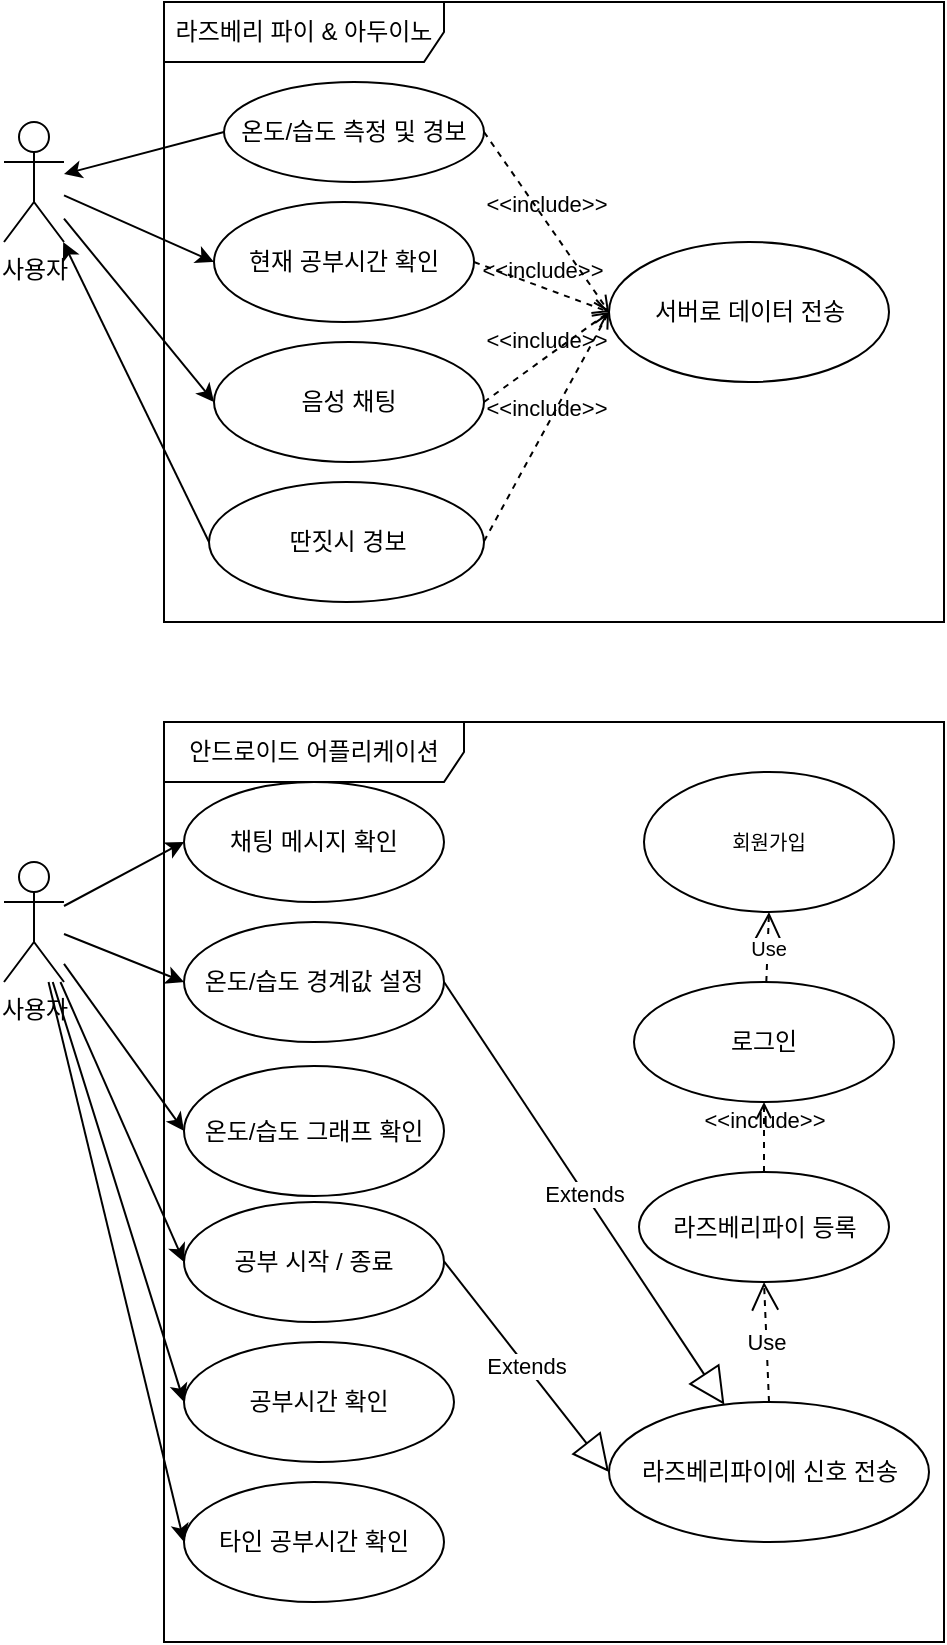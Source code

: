 <mxfile version="19.0.3" type="device" pages="12"><diagram id="Zv6tgHwx6-AvTDQEJGT_" name="유스케이스"><mxGraphModel dx="1422" dy="905" grid="1" gridSize="10" guides="1" tooltips="1" connect="1" arrows="1" fold="1" page="1" pageScale="1" pageWidth="600" pageHeight="900" math="0" shadow="0"><root><mxCell id="0"/><mxCell id="1" parent="0"/><mxCell id="ecfPhLC204CRBJoBfx_H-1" value="사용자" style="shape=umlActor;verticalLabelPosition=bottom;verticalAlign=top;html=1;outlineConnect=0;" parent="1" vertex="1"><mxGeometry x="80" y="80" width="30" height="60" as="geometry"/></mxCell><mxCell id="ecfPhLC204CRBJoBfx_H-2" value="라즈베리 파이 &amp;amp; 아두이노" style="shape=umlFrame;whiteSpace=wrap;html=1;width=140;height=30;" parent="1" vertex="1"><mxGeometry x="160" y="20" width="390" height="310" as="geometry"/></mxCell><mxCell id="ecfPhLC204CRBJoBfx_H-4" value="온도/습도 측정 및 경보" style="ellipse;whiteSpace=wrap;html=1;" parent="1" vertex="1"><mxGeometry x="190" y="60" width="130" height="50" as="geometry"/></mxCell><mxCell id="ecfPhLC204CRBJoBfx_H-5" value="현재 공부시간 확인" style="ellipse;whiteSpace=wrap;html=1;" parent="1" vertex="1"><mxGeometry x="185" y="120" width="130" height="60" as="geometry"/></mxCell><mxCell id="ecfPhLC204CRBJoBfx_H-6" value="음성 채팅" style="ellipse;whiteSpace=wrap;html=1;" parent="1" vertex="1"><mxGeometry x="185" y="190" width="135" height="60" as="geometry"/></mxCell><mxCell id="ecfPhLC204CRBJoBfx_H-7" value="딴짓시 경보" style="ellipse;whiteSpace=wrap;html=1;" parent="1" vertex="1"><mxGeometry x="182.5" y="260" width="137.5" height="60" as="geometry"/></mxCell><mxCell id="ecfPhLC204CRBJoBfx_H-11" value="서버로 데이터 전송" style="ellipse;whiteSpace=wrap;html=1;" parent="1" vertex="1"><mxGeometry x="382.5" y="140" width="140" height="70" as="geometry"/></mxCell><mxCell id="ecfPhLC204CRBJoBfx_H-13" value="&amp;lt;&amp;lt;include&amp;gt;&amp;gt;" style="html=1;verticalAlign=bottom;labelBackgroundColor=none;endArrow=open;endFill=0;dashed=1;rounded=0;exitX=1;exitY=0.5;exitDx=0;exitDy=0;entryX=0;entryY=0.5;entryDx=0;entryDy=0;" parent="1" source="ecfPhLC204CRBJoBfx_H-4" target="ecfPhLC204CRBJoBfx_H-11" edge="1"><mxGeometry width="160" relative="1" as="geometry"><mxPoint x="360" y="160" as="sourcePoint"/><mxPoint x="520" y="160" as="targetPoint"/></mxGeometry></mxCell><mxCell id="ecfPhLC204CRBJoBfx_H-14" value="&amp;lt;&amp;lt;include&amp;gt;&amp;gt;" style="html=1;verticalAlign=bottom;labelBackgroundColor=none;endArrow=open;endFill=0;dashed=1;rounded=0;exitX=1;exitY=0.5;exitDx=0;exitDy=0;entryX=0;entryY=0.5;entryDx=0;entryDy=0;" parent="1" source="ecfPhLC204CRBJoBfx_H-5" target="ecfPhLC204CRBJoBfx_H-11" edge="1"><mxGeometry width="160" relative="1" as="geometry"><mxPoint x="360" y="160" as="sourcePoint"/><mxPoint x="370" y="190" as="targetPoint"/></mxGeometry></mxCell><mxCell id="ecfPhLC204CRBJoBfx_H-15" value="&amp;lt;&amp;lt;include&amp;gt;&amp;gt;" style="html=1;verticalAlign=bottom;labelBackgroundColor=none;endArrow=open;endFill=0;dashed=1;rounded=0;exitX=1;exitY=0.5;exitDx=0;exitDy=0;entryX=0;entryY=0.5;entryDx=0;entryDy=0;" parent="1" source="ecfPhLC204CRBJoBfx_H-6" target="ecfPhLC204CRBJoBfx_H-11" edge="1"><mxGeometry width="160" relative="1" as="geometry"><mxPoint x="560" y="230" as="sourcePoint"/><mxPoint x="370" y="190" as="targetPoint"/></mxGeometry></mxCell><mxCell id="ecfPhLC204CRBJoBfx_H-17" value="&amp;lt;&amp;lt;include&amp;gt;&amp;gt;" style="html=1;verticalAlign=bottom;labelBackgroundColor=none;endArrow=open;endFill=0;dashed=1;rounded=0;entryX=0;entryY=0.5;entryDx=0;entryDy=0;" parent="1" target="ecfPhLC204CRBJoBfx_H-11" edge="1"><mxGeometry width="160" relative="1" as="geometry"><mxPoint x="320" y="289.66" as="sourcePoint"/><mxPoint x="380" y="190" as="targetPoint"/></mxGeometry></mxCell><mxCell id="ecfPhLC204CRBJoBfx_H-19" value="" style="endArrow=classic;html=1;rounded=0;exitX=0;exitY=0.5;exitDx=0;exitDy=0;" parent="1" source="ecfPhLC204CRBJoBfx_H-4" target="ecfPhLC204CRBJoBfx_H-1" edge="1"><mxGeometry width="50" height="50" relative="1" as="geometry"><mxPoint x="110" y="70" as="sourcePoint"/><mxPoint x="160" y="20" as="targetPoint"/></mxGeometry></mxCell><mxCell id="ecfPhLC204CRBJoBfx_H-20" value="" style="endArrow=classic;html=1;rounded=0;entryX=0;entryY=0.5;entryDx=0;entryDy=0;" parent="1" source="ecfPhLC204CRBJoBfx_H-1" target="ecfPhLC204CRBJoBfx_H-5" edge="1"><mxGeometry width="50" height="50" relative="1" as="geometry"><mxPoint x="420" y="190" as="sourcePoint"/><mxPoint x="470" y="140" as="targetPoint"/></mxGeometry></mxCell><mxCell id="ecfPhLC204CRBJoBfx_H-21" value="" style="endArrow=classic;html=1;rounded=0;entryX=0;entryY=0.5;entryDx=0;entryDy=0;" parent="1" source="ecfPhLC204CRBJoBfx_H-1" target="ecfPhLC204CRBJoBfx_H-6" edge="1"><mxGeometry width="50" height="50" relative="1" as="geometry"><mxPoint x="420" y="190" as="sourcePoint"/><mxPoint x="470" y="140" as="targetPoint"/></mxGeometry></mxCell><mxCell id="ecfPhLC204CRBJoBfx_H-22" value="" style="endArrow=classic;html=1;rounded=0;exitX=0;exitY=0.5;exitDx=0;exitDy=0;" parent="1" source="ecfPhLC204CRBJoBfx_H-7" target="ecfPhLC204CRBJoBfx_H-1" edge="1"><mxGeometry width="50" height="50" relative="1" as="geometry"><mxPoint x="420" y="190" as="sourcePoint"/><mxPoint x="470" y="140" as="targetPoint"/></mxGeometry></mxCell><mxCell id="ecfPhLC204CRBJoBfx_H-23" value="안드로이드 어플리케이션" style="shape=umlFrame;whiteSpace=wrap;html=1;width=150;height=30;" parent="1" vertex="1"><mxGeometry x="160" y="380" width="390" height="460" as="geometry"/></mxCell><mxCell id="ecfPhLC204CRBJoBfx_H-24" value="로그인" style="ellipse;whiteSpace=wrap;html=1;" parent="1" vertex="1"><mxGeometry x="395" y="510" width="130" height="60" as="geometry"/></mxCell><mxCell id="ecfPhLC204CRBJoBfx_H-25" value="라즈베리파이 등록" style="ellipse;whiteSpace=wrap;html=1;" parent="1" vertex="1"><mxGeometry x="397.5" y="605" width="125" height="55" as="geometry"/></mxCell><mxCell id="ecfPhLC204CRBJoBfx_H-26" value="채팅 메시지 확인" style="ellipse;whiteSpace=wrap;html=1;" parent="1" vertex="1"><mxGeometry x="170" y="410" width="130" height="60" as="geometry"/></mxCell><mxCell id="ecfPhLC204CRBJoBfx_H-27" value="온도/습도 경계값 설정" style="ellipse;whiteSpace=wrap;html=1;" parent="1" vertex="1"><mxGeometry x="170" y="480" width="130" height="60" as="geometry"/></mxCell><mxCell id="ecfPhLC204CRBJoBfx_H-28" value="사용자" style="shape=umlActor;verticalLabelPosition=bottom;verticalAlign=top;html=1;outlineConnect=0;" parent="1" vertex="1"><mxGeometry x="80" y="450" width="30" height="60" as="geometry"/></mxCell><mxCell id="ecfPhLC204CRBJoBfx_H-29" value="온도/습도 그래프 확인" style="ellipse;whiteSpace=wrap;html=1;" parent="1" vertex="1"><mxGeometry x="170" y="552" width="130" height="65" as="geometry"/></mxCell><mxCell id="ecfPhLC204CRBJoBfx_H-30" value="공부 시작 / 종료" style="ellipse;whiteSpace=wrap;html=1;" parent="1" vertex="1"><mxGeometry x="170" y="620" width="130" height="60" as="geometry"/></mxCell><mxCell id="ecfPhLC204CRBJoBfx_H-31" value="라즈베리파이에 신호 전송" style="ellipse;whiteSpace=wrap;html=1;" parent="1" vertex="1"><mxGeometry x="382.5" y="720" width="160" height="70" as="geometry"/></mxCell><mxCell id="ecfPhLC204CRBJoBfx_H-32" value="공부시간 확인" style="ellipse;whiteSpace=wrap;html=1;" parent="1" vertex="1"><mxGeometry x="170" y="690" width="135" height="60" as="geometry"/></mxCell><mxCell id="ecfPhLC204CRBJoBfx_H-33" value="타인 공부시간 확인" style="ellipse;whiteSpace=wrap;html=1;" parent="1" vertex="1"><mxGeometry x="170" y="760" width="130" height="60" as="geometry"/></mxCell><mxCell id="ecfPhLC204CRBJoBfx_H-34" value="&amp;lt;&amp;lt;include&amp;gt;&amp;gt;" style="html=1;verticalAlign=bottom;labelBackgroundColor=none;endArrow=open;endFill=0;dashed=1;rounded=0;entryX=0.5;entryY=1;entryDx=0;entryDy=0;exitX=0.5;exitY=0;exitDx=0;exitDy=0;" parent="1" source="ecfPhLC204CRBJoBfx_H-25" target="ecfPhLC204CRBJoBfx_H-24" edge="1"><mxGeometry width="160" relative="1" as="geometry"><mxPoint x="450" y="469.31" as="sourcePoint"/><mxPoint x="640" y="520" as="targetPoint"/></mxGeometry></mxCell><mxCell id="ecfPhLC204CRBJoBfx_H-35" value="Use" style="endArrow=open;endSize=12;dashed=1;html=1;rounded=0;exitX=0.5;exitY=0;exitDx=0;exitDy=0;entryX=0.5;entryY=1;entryDx=0;entryDy=0;" parent="1" source="ecfPhLC204CRBJoBfx_H-31" target="ecfPhLC204CRBJoBfx_H-25" edge="1"><mxGeometry width="160" relative="1" as="geometry"><mxPoint x="650" y="520" as="sourcePoint"/><mxPoint x="810" y="520" as="targetPoint"/></mxGeometry></mxCell><mxCell id="ecfPhLC204CRBJoBfx_H-36" value="" style="endArrow=classic;html=1;rounded=0;entryX=0;entryY=0.5;entryDx=0;entryDy=0;" parent="1" source="ecfPhLC204CRBJoBfx_H-28" target="ecfPhLC204CRBJoBfx_H-33" edge="1"><mxGeometry width="50" height="50" relative="1" as="geometry"><mxPoint x="410" y="660" as="sourcePoint"/><mxPoint x="460" y="610" as="targetPoint"/></mxGeometry></mxCell><mxCell id="ecfPhLC204CRBJoBfx_H-37" value="" style="endArrow=classic;html=1;rounded=0;entryX=0;entryY=0.5;entryDx=0;entryDy=0;" parent="1" source="ecfPhLC204CRBJoBfx_H-28" target="ecfPhLC204CRBJoBfx_H-26" edge="1"><mxGeometry width="50" height="50" relative="1" as="geometry"><mxPoint x="410" y="570" as="sourcePoint"/><mxPoint x="460" y="520" as="targetPoint"/></mxGeometry></mxCell><mxCell id="ecfPhLC204CRBJoBfx_H-38" value="" style="endArrow=classic;html=1;rounded=0;entryX=0;entryY=0.5;entryDx=0;entryDy=0;" parent="1" source="ecfPhLC204CRBJoBfx_H-28" target="ecfPhLC204CRBJoBfx_H-27" edge="1"><mxGeometry width="50" height="50" relative="1" as="geometry"><mxPoint x="400" y="530" as="sourcePoint"/><mxPoint x="450" y="480" as="targetPoint"/></mxGeometry></mxCell><mxCell id="ecfPhLC204CRBJoBfx_H-39" value="Extends" style="endArrow=block;endSize=16;endFill=0;html=1;rounded=0;exitX=1;exitY=0.5;exitDx=0;exitDy=0;" parent="1" source="ecfPhLC204CRBJoBfx_H-27" target="ecfPhLC204CRBJoBfx_H-31" edge="1"><mxGeometry width="160" relative="1" as="geometry"><mxPoint x="670" y="552" as="sourcePoint"/><mxPoint x="830" y="552" as="targetPoint"/></mxGeometry></mxCell><mxCell id="ecfPhLC204CRBJoBfx_H-40" value="Extends" style="endArrow=block;endSize=16;endFill=0;html=1;rounded=0;entryX=0;entryY=0.5;entryDx=0;entryDy=0;" parent="1" target="ecfPhLC204CRBJoBfx_H-31" edge="1"><mxGeometry width="160" relative="1" as="geometry"><mxPoint x="300" y="649.66" as="sourcePoint"/><mxPoint x="460" y="649.66" as="targetPoint"/></mxGeometry></mxCell><mxCell id="ecfPhLC204CRBJoBfx_H-41" value="" style="endArrow=classic;html=1;rounded=0;entryX=0;entryY=0.5;entryDx=0;entryDy=0;" parent="1" source="ecfPhLC204CRBJoBfx_H-28" target="ecfPhLC204CRBJoBfx_H-29" edge="1"><mxGeometry width="50" height="50" relative="1" as="geometry"><mxPoint x="40" y="650" as="sourcePoint"/><mxPoint x="90" y="600" as="targetPoint"/></mxGeometry></mxCell><mxCell id="ecfPhLC204CRBJoBfx_H-42" value="" style="endArrow=classic;html=1;rounded=0;entryX=0;entryY=0.5;entryDx=0;entryDy=0;" parent="1" source="ecfPhLC204CRBJoBfx_H-28" target="ecfPhLC204CRBJoBfx_H-30" edge="1"><mxGeometry width="50" height="50" relative="1" as="geometry"><mxPoint x="50" y="640" as="sourcePoint"/><mxPoint x="100" y="590" as="targetPoint"/></mxGeometry></mxCell><mxCell id="ecfPhLC204CRBJoBfx_H-43" value="" style="endArrow=classic;html=1;rounded=0;entryX=0;entryY=0.5;entryDx=0;entryDy=0;" parent="1" source="ecfPhLC204CRBJoBfx_H-28" target="ecfPhLC204CRBJoBfx_H-32" edge="1"><mxGeometry width="50" height="50" relative="1" as="geometry"><mxPoint x="40" y="675" as="sourcePoint"/><mxPoint x="90" y="625" as="targetPoint"/></mxGeometry></mxCell><mxCell id="FbCgC90BgvdIsdp9BbrJ-1" value="회원가입" style="ellipse;whiteSpace=wrap;html=1;fontSize=10;" parent="1" vertex="1"><mxGeometry x="400" y="405" width="125" height="70" as="geometry"/></mxCell><mxCell id="FbCgC90BgvdIsdp9BbrJ-2" value="Use" style="endArrow=open;endSize=12;dashed=1;html=1;rounded=0;fontSize=10;entryX=0.5;entryY=1;entryDx=0;entryDy=0;" parent="1" source="ecfPhLC204CRBJoBfx_H-24" target="FbCgC90BgvdIsdp9BbrJ-1" edge="1"><mxGeometry width="160" relative="1" as="geometry"><mxPoint x="320" y="590" as="sourcePoint"/><mxPoint x="480" y="590" as="targetPoint"/></mxGeometry></mxCell></root></mxGraphModel></diagram><diagram name="온도/습도 측정 및 경보" id="HLgvOkW0ug2GhkjyAqVo"><mxGraphModel dx="1422" dy="905" grid="1" gridSize="10" guides="1" tooltips="1" connect="1" arrows="1" fold="1" page="1" pageScale="1" pageWidth="827" pageHeight="583" math="0" shadow="0"><root><mxCell id="q8ZLGY2riwq32-HtGawZ-0"/><mxCell id="q8ZLGY2riwq32-HtGawZ-1" parent="q8ZLGY2riwq32-HtGawZ-0"/><mxCell id="q8ZLGY2riwq32-HtGawZ-10" value="MQ" style="html=1;fontSize=16;" parent="q8ZLGY2riwq32-HtGawZ-1" vertex="1"><mxGeometry x="340" y="240" width="180" height="40" as="geometry"/></mxCell><mxCell id="GJ-l_62e-BfRgbn2Ulba-0" value="loop" style="shape=umlFrame;whiteSpace=wrap;html=1;" parent="q8ZLGY2riwq32-HtGawZ-1" vertex="1"><mxGeometry y="100" width="780" height="400" as="geometry"/></mxCell><mxCell id="q8ZLGY2riwq32-HtGawZ-6" value="alt" style="shape=umlFrame;whiteSpace=wrap;html=1;fontSize=16;width=60;height=20;" parent="q8ZLGY2riwq32-HtGawZ-1" vertex="1"><mxGeometry x="60" y="270" width="220" height="200" as="geometry"/></mxCell><mxCell id="q8ZLGY2riwq32-HtGawZ-2" value="온도 / 습도 측정 및 경보" style="text;html=1;strokeColor=none;fillColor=none;align=center;verticalAlign=middle;whiteSpace=wrap;rounded=0;fontStyle=1;fontSize=16;" parent="q8ZLGY2riwq32-HtGawZ-1" vertex="1"><mxGeometry x="344" y="10" width="176" height="30" as="geometry"/></mxCell><mxCell id="q8ZLGY2riwq32-HtGawZ-3" value="아두이노" style="shape=umlLifeline;perimeter=lifelinePerimeter;whiteSpace=wrap;html=1;container=1;collapsible=0;recursiveResize=0;outlineConnect=0;fontSize=16;" parent="q8ZLGY2riwq32-HtGawZ-1" vertex="1"><mxGeometry x="120" y="60" width="100" height="440" as="geometry"/></mxCell><mxCell id="q8ZLGY2riwq32-HtGawZ-4" value="" style="html=1;points=[];perimeter=orthogonalPerimeter;fontSize=16;" parent="q8ZLGY2riwq32-HtGawZ-3" vertex="1"><mxGeometry x="50" y="80" width="10" height="190" as="geometry"/></mxCell><mxCell id="q8ZLGY2riwq32-HtGawZ-7" value="라즈베리파이" style="shape=umlLifeline;perimeter=lifelinePerimeter;whiteSpace=wrap;html=1;container=1;collapsible=0;recursiveResize=0;outlineConnect=0;fontSize=16;" parent="q8ZLGY2riwq32-HtGawZ-1" vertex="1"><mxGeometry x="260" y="60" width="100" height="440" as="geometry"/></mxCell><mxCell id="R03stv3ovuq9myNzdlcb-0" value="" style="html=1;points=[];perimeter=orthogonalPerimeter;" parent="q8ZLGY2riwq32-HtGawZ-7" vertex="1"><mxGeometry x="45" y="120" width="10" height="140" as="geometry"/></mxCell><mxCell id="q8ZLGY2riwq32-HtGawZ-8" value="측정값 전송" style="html=1;verticalAlign=bottom;endArrow=block;rounded=0;fontSize=16;" parent="q8ZLGY2riwq32-HtGawZ-1" edge="1"><mxGeometry width="80" relative="1" as="geometry"><mxPoint x="180" y="180" as="sourcePoint"/><mxPoint x="310" y="180" as="targetPoint"/></mxGeometry></mxCell><mxCell id="q8ZLGY2riwq32-HtGawZ-9" value="웹소켓 서버" style="shape=umlLifeline;perimeter=lifelinePerimeter;whiteSpace=wrap;html=1;container=1;collapsible=0;recursiveResize=0;outlineConnect=0;fontSize=16;" parent="q8ZLGY2riwq32-HtGawZ-1" vertex="1"><mxGeometry x="510" y="60" width="100" height="440" as="geometry"/></mxCell><mxCell id="R03stv3ovuq9myNzdlcb-1" value="" style="html=1;points=[];perimeter=orthogonalPerimeter;" parent="q8ZLGY2riwq32-HtGawZ-9" vertex="1"><mxGeometry x="45" y="190" width="10" height="40" as="geometry"/></mxCell><mxCell id="q8ZLGY2riwq32-HtGawZ-11" value="NoSQL DB" style="shape=umlLifeline;perimeter=lifelinePerimeter;whiteSpace=wrap;html=1;container=1;collapsible=0;recursiveResize=0;outlineConnect=0;fontSize=16;" parent="q8ZLGY2riwq32-HtGawZ-1" vertex="1"><mxGeometry x="670" y="60" width="100" height="440" as="geometry"/></mxCell><mxCell id="q8ZLGY2riwq32-HtGawZ-13" value="측정값 전송" style="html=1;verticalAlign=bottom;endArrow=block;rounded=0;fontSize=16;" parent="q8ZLGY2riwq32-HtGawZ-1" source="R03stv3ovuq9myNzdlcb-0" target="q8ZLGY2riwq32-HtGawZ-9" edge="1"><mxGeometry x="-0.038" y="10" width="80" relative="1" as="geometry"><mxPoint x="320" y="220" as="sourcePoint"/><mxPoint x="489.5" y="220" as="targetPoint"/><mxPoint as="offset"/></mxGeometry></mxCell><mxCell id="q8ZLGY2riwq32-HtGawZ-14" value="LED 경고" style="html=1;fontSize=16;" parent="q8ZLGY2riwq32-HtGawZ-1" vertex="1"><mxGeometry x="180" y="400" width="90" height="40" as="geometry"/></mxCell><mxCell id="q8ZLGY2riwq32-HtGawZ-15" value="" style="endArrow=classic;html=1;rounded=0;fontSize=16;entryX=0.5;entryY=0;entryDx=0;entryDy=0;" parent="q8ZLGY2riwq32-HtGawZ-1" target="q8ZLGY2riwq32-HtGawZ-14" edge="1"><mxGeometry width="50" height="50" relative="1" as="geometry"><mxPoint x="180" y="327" as="sourcePoint"/><mxPoint x="180" y="275" as="targetPoint"/><Array as="points"><mxPoint x="225" y="327"/></Array></mxGeometry></mxCell><mxCell id="nmadEY4pW9v-K1JYteuv-0" value="LCD" style="rounded=0;whiteSpace=wrap;html=1;fontSize=16;" parent="q8ZLGY2riwq32-HtGawZ-1" vertex="1"><mxGeometry x="384.5" y="400" width="95" height="40" as="geometry"/></mxCell><mxCell id="nmadEY4pW9v-K1JYteuv-2" value="&lt;font style=&quot;font-size: 16px;&quot;&gt;측정값 표시&lt;/font&gt;" style="html=1;verticalAlign=bottom;endArrow=block;rounded=0;fontSize=16;entryX=0.5;entryY=0;entryDx=0;entryDy=0;" parent="q8ZLGY2riwq32-HtGawZ-1" target="nmadEY4pW9v-K1JYteuv-0" edge="1"><mxGeometry x="-0.317" width="80" relative="1" as="geometry"><mxPoint x="310" y="320" as="sourcePoint"/><mxPoint x="480" y="320" as="targetPoint"/><Array as="points"><mxPoint x="432" y="320"/></Array><mxPoint as="offset"/></mxGeometry></mxCell><mxCell id="GJ-l_62e-BfRgbn2Ulba-3" value="온도&lt;br&gt;습도&lt;br&gt;센서" style="html=1;" parent="q8ZLGY2riwq32-HtGawZ-1" vertex="1"><mxGeometry x="10" y="140" width="60" height="90" as="geometry"/></mxCell><mxCell id="GJ-l_62e-BfRgbn2Ulba-2" value="" style="endArrow=classic;html=1;rounded=0;exitX=1;exitY=0;exitDx=0;exitDy=0;" parent="q8ZLGY2riwq32-HtGawZ-1" source="GJ-l_62e-BfRgbn2Ulba-3" target="q8ZLGY2riwq32-HtGawZ-3" edge="1"><mxGeometry width="50" height="50" relative="1" as="geometry"><mxPoint x="70" y="180" as="sourcePoint"/><mxPoint x="160" y="140" as="targetPoint"/></mxGeometry></mxCell><mxCell id="q8ZLGY2riwq32-HtGawZ-12" value="측정값 저장" style="html=1;verticalAlign=bottom;endArrow=block;rounded=0;fontSize=16;" parent="q8ZLGY2riwq32-HtGawZ-1" edge="1"><mxGeometry width="80" relative="1" as="geometry"><mxPoint x="560" y="291" as="sourcePoint"/><mxPoint x="720" y="291" as="targetPoint"/></mxGeometry></mxCell><mxCell id="9zt2oUQZKQ76aRxPL2_L-2" value="&lt;font style=&quot;font-size: 16px;&quot;&gt;지정한 값 벗어나면&lt;/font&gt;" style="text;html=1;strokeColor=none;fillColor=none;align=center;verticalAlign=middle;whiteSpace=wrap;rounded=0;fontSize=14;" parent="q8ZLGY2riwq32-HtGawZ-1" vertex="1"><mxGeometry x="120" y="265" width="140" height="30" as="geometry"/></mxCell></root></mxGraphModel></diagram><diagram name="공부 시작+공부시간 확인" id="_QEGy4mhlTgkyZBk_OWo"><mxGraphModel dx="1185" dy="754" grid="1" gridSize="10" guides="1" tooltips="1" connect="1" arrows="1" fold="1" page="1" pageScale="1" pageWidth="800" pageHeight="600" math="0" shadow="0"><root><mxCell id="I_IMpZcrDeakK61r5eLc-0"/><mxCell id="I_IMpZcrDeakK61r5eLc-1" parent="I_IMpZcrDeakK61r5eLc-0"/><mxCell id="iju5nVwCIJFRNsL-z9QS-3" value="loop" style="shape=umlFrame;whiteSpace=wrap;html=1;fontSize=16;width=60;height=20;" parent="I_IMpZcrDeakK61r5eLc-1" vertex="1"><mxGeometry x="510" y="130" width="250" height="180" as="geometry"/></mxCell><mxCell id="M5zMVjMLFJXi3K-bmUx5-0" value="alt" style="shape=umlFrame;whiteSpace=wrap;html=1;fontSize=16;width=60;height=20;" parent="I_IMpZcrDeakK61r5eLc-1" vertex="1"><mxGeometry x="510" y="310" width="250" height="110" as="geometry"/></mxCell><mxCell id="I_IMpZcrDeakK61r5eLc-2" value="공부 시작 + 현재 공부시간 확인 + 딴짓 경보" style="text;html=1;strokeColor=none;fillColor=none;align=center;verticalAlign=middle;whiteSpace=wrap;rounded=0;fontStyle=1;fontSize=16;" parent="I_IMpZcrDeakK61r5eLc-1" vertex="1"><mxGeometry x="240" y="10" width="330" height="30" as="geometry"/></mxCell><mxCell id="I_IMpZcrDeakK61r5eLc-3" value="api서버" style="shape=umlLifeline;perimeter=lifelinePerimeter;whiteSpace=wrap;html=1;container=1;collapsible=0;recursiveResize=0;outlineConnect=0;fontSize=16;" parent="I_IMpZcrDeakK61r5eLc-1" vertex="1"><mxGeometry x="290" y="40" width="100" height="500" as="geometry"/></mxCell><mxCell id="K2gAZvH83bWrRaUFkYRf-1" value="" style="html=1;points=[];perimeter=orthogonalPerimeter;" parent="I_IMpZcrDeakK61r5eLc-3" vertex="1"><mxGeometry x="45" y="120" width="10" height="40" as="geometry"/></mxCell><mxCell id="Hs8sRSUYPZY-9mnZYYT5-1" value="" style="html=1;points=[];perimeter=orthogonalPerimeter;fontSize=16;" parent="I_IMpZcrDeakK61r5eLc-3" vertex="1"><mxGeometry x="45" y="380" width="10" height="50" as="geometry"/></mxCell><mxCell id="I_IMpZcrDeakK61r5eLc-15" value="RDB" style="html=1;fontSize=16;" parent="I_IMpZcrDeakK61r5eLc-3" vertex="1"><mxGeometry x="-65" y="260" width="110" height="50" as="geometry"/></mxCell><mxCell id="K2gAZvH83bWrRaUFkYRf-0" value="공부 시간 &amp;amp; 기록 저장" style="html=1;verticalAlign=bottom;endArrow=block;rounded=0;entryX=0.576;entryY=-0.013;entryDx=0;entryDy=0;fontSize=10;entryPerimeter=0;" parent="I_IMpZcrDeakK61r5eLc-3" source="K2gAZvH83bWrRaUFkYRf-1" target="I_IMpZcrDeakK61r5eLc-15" edge="1"><mxGeometry x="0.19" y="-6" width="80" relative="1" as="geometry"><mxPoint x="60" y="160" as="sourcePoint"/><mxPoint x="130" y="150" as="targetPoint"/><Array as="points"><mxPoint y="158"/></Array><mxPoint as="offset"/></mxGeometry></mxCell><mxCell id="Hs8sRSUYPZY-9mnZYYT5-3" value="" style="endArrow=classic;html=1;rounded=0;fontSize=10;entryX=0.591;entryY=1.02;entryDx=0;entryDy=0;exitX=1.083;exitY=1.003;exitDx=0;exitDy=0;exitPerimeter=0;entryPerimeter=0;" parent="I_IMpZcrDeakK61r5eLc-3" source="Hs8sRSUYPZY-9mnZYYT5-1" target="I_IMpZcrDeakK61r5eLc-15" edge="1"><mxGeometry width="50" height="50" relative="1" as="geometry"><mxPoint x="150" y="480" as="sourcePoint"/><mxPoint x="115" y="340" as="targetPoint"/><Array as="points"><mxPoint y="430"/></Array></mxGeometry></mxCell><mxCell id="I_IMpZcrDeakK61r5eLc-6" value="라즈베리파이" style="shape=umlLifeline;perimeter=lifelinePerimeter;whiteSpace=wrap;html=1;container=1;collapsible=0;recursiveResize=0;outlineConnect=0;fontSize=16;" parent="I_IMpZcrDeakK61r5eLc-1" vertex="1"><mxGeometry x="520" y="40" width="120" height="500" as="geometry"/></mxCell><mxCell id="9p8a-5_nxZFz1c5_R1lZ-5" value="" style="html=1;points=[];perimeter=orthogonalPerimeter;fontSize=12;" parent="I_IMpZcrDeakK61r5eLc-6" vertex="1"><mxGeometry x="50" y="140" width="10" height="240" as="geometry"/></mxCell><mxCell id="9p8a-5_nxZFz1c5_R1lZ-6" value="딴짓 감지 로직 시작" style="edgeStyle=orthogonalEdgeStyle;html=1;align=left;spacingLeft=2;endArrow=block;rounded=0;fontSize=12;entryX=1;entryY=1;entryDx=0;entryDy=0;" parent="I_IMpZcrDeakK61r5eLc-6" target="iju5nVwCIJFRNsL-z9QS-2" edge="1"><mxGeometry x="-0.705" relative="1" as="geometry"><mxPoint x="55" y="140" as="sourcePoint"/><Array as="points"><mxPoint x="120" y="140"/><mxPoint x="120" y="240"/></Array><mxPoint x="80" y="260" as="targetPoint"/><mxPoint as="offset"/></mxGeometry></mxCell><mxCell id="iju5nVwCIJFRNsL-z9QS-2" value="카메라&lt;br&gt;+&lt;br&gt;초음파 센서" style="html=1;fontSize=12;" parent="I_IMpZcrDeakK61r5eLc-6" vertex="1"><mxGeometry y="170" width="80" height="70" as="geometry"/></mxCell><mxCell id="AJOMYwgw02gX_cUG-lBP-4" value="갱신 중단" style="text;html=1;strokeColor=none;fillColor=none;align=center;verticalAlign=middle;whiteSpace=wrap;rounded=0;fontSize=10;" parent="I_IMpZcrDeakK61r5eLc-6" vertex="1"><mxGeometry x="60" y="300" width="60" height="30" as="geometry"/></mxCell><mxCell id="I_IMpZcrDeakK61r5eLc-11" value="MQ&lt;br&gt;&lt;br&gt;" style="html=1;fontSize=16;" parent="I_IMpZcrDeakK61r5eLc-1" vertex="1"><mxGeometry x="380" y="130" width="120" height="310" as="geometry"/></mxCell><mxCell id="k2jCIOlueZzkQvK7clev-1" value="어플리케이션" style="shape=umlLifeline;perimeter=lifelinePerimeter;whiteSpace=wrap;html=1;container=1;collapsible=0;recursiveResize=0;outlineConnect=0;fontSize=16;" parent="I_IMpZcrDeakK61r5eLc-1" vertex="1"><mxGeometry x="130" y="40" width="100" height="500" as="geometry"/></mxCell><mxCell id="K27NKx3BHq250hQ9QJTr-6" value="" style="html=1;points=[];perimeter=orthogonalPerimeter;" parent="k2jCIOlueZzkQvK7clev-1" vertex="1"><mxGeometry x="45" y="80" width="10" height="40" as="geometry"/></mxCell><mxCell id="K27NKx3BHq250hQ9QJTr-4" value="공부 시작버튼&amp;nbsp; 클릭" style="html=1;verticalAlign=bottom;endArrow=block;rounded=0;" parent="k2jCIOlueZzkQvK7clev-1" target="k2jCIOlueZzkQvK7clev-1" edge="1"><mxGeometry width="80" relative="1" as="geometry"><mxPoint x="-50" y="80" as="sourcePoint"/><mxPoint x="30" y="80" as="targetPoint"/></mxGeometry></mxCell><mxCell id="_wDO7AefXs1dMQzwbd0c-0" value="사용자" style="shape=umlActor;verticalLabelPosition=bottom;verticalAlign=top;html=1;" parent="I_IMpZcrDeakK61r5eLc-1" vertex="1"><mxGeometry x="40" y="80" width="30" height="60" as="geometry"/></mxCell><mxCell id="K27NKx3BHq250hQ9QJTr-5" value="공부 시작 api 호출" style="html=1;verticalAlign=bottom;endArrow=block;rounded=0;" parent="I_IMpZcrDeakK61r5eLc-1" target="I_IMpZcrDeakK61r5eLc-3" edge="1"><mxGeometry width="80" relative="1" as="geometry"><mxPoint x="180" y="160" as="sourcePoint"/><mxPoint x="260" y="160" as="targetPoint"/></mxGeometry></mxCell><mxCell id="K2gAZvH83bWrRaUFkYRf-2" value="공부시작 신호 전송" style="html=1;verticalAlign=bottom;endArrow=block;rounded=0;exitX=1;exitY=0.442;exitDx=0;exitDy=0;exitPerimeter=0;fontSize=10;" parent="I_IMpZcrDeakK61r5eLc-1" source="K2gAZvH83bWrRaUFkYRf-1" target="I_IMpZcrDeakK61r5eLc-6" edge="1"><mxGeometry x="-0.172" width="80" relative="1" as="geometry"><mxPoint x="350" y="170" as="sourcePoint"/><mxPoint x="420" y="170" as="targetPoint"/><mxPoint as="offset"/></mxGeometry></mxCell><mxCell id="M5zMVjMLFJXi3K-bmUx5-3" value="&lt;font size=&quot;1&quot;&gt;딴짓 할때&lt;/font&gt;" style="text;html=1;strokeColor=none;fillColor=none;align=center;verticalAlign=middle;whiteSpace=wrap;rounded=0;fontSize=16;" parent="I_IMpZcrDeakK61r5eLc-1" vertex="1"><mxGeometry x="510" y="330" width="60" height="20" as="geometry"/></mxCell><mxCell id="M5zMVjMLFJXi3K-bmUx5-4" value="LCD" style="html=1;fontSize=15;" parent="I_IMpZcrDeakK61r5eLc-1" vertex="1"><mxGeometry x="600" y="450" width="110" height="50" as="geometry"/></mxCell><mxCell id="M5zMVjMLFJXi3K-bmUx5-5" value="" style="endArrow=classic;html=1;rounded=0;fontSize=15;entryX=0.5;entryY=0;entryDx=0;entryDy=0;exitX=1;exitY=0;exitDx=0;exitDy=0;" parent="I_IMpZcrDeakK61r5eLc-1" source="iju5nVwCIJFRNsL-z9QS-2" target="M5zMVjMLFJXi3K-bmUx5-4" edge="1"><mxGeometry width="50" height="50" relative="1" as="geometry"><mxPoint x="650" y="250" as="sourcePoint"/><mxPoint x="700" y="200" as="targetPoint"/><Array as="points"><mxPoint x="655" y="210"/></Array></mxGeometry></mxCell><mxCell id="M5zMVjMLFJXi3K-bmUx5-6" value="&lt;font style=&quot;font-size: 12px;&quot;&gt;현재 공부시간 갱신 및 표시&lt;/font&gt;" style="text;html=1;strokeColor=none;fillColor=none;align=center;verticalAlign=middle;whiteSpace=wrap;rounded=0;fontSize=15;" parent="I_IMpZcrDeakK61r5eLc-1" vertex="1"><mxGeometry x="660" y="235" width="80" height="30" as="geometry"/></mxCell><mxCell id="AJOMYwgw02gX_cUG-lBP-3" value="" style="endArrow=classic;html=1;rounded=0;fontSize=10;entryX=0.25;entryY=0;entryDx=0;entryDy=0;exitX=1.25;exitY=0.774;exitDx=0;exitDy=0;exitPerimeter=0;" parent="I_IMpZcrDeakK61r5eLc-1" source="9p8a-5_nxZFz1c5_R1lZ-5" target="M5zMVjMLFJXi3K-bmUx5-4" edge="1"><mxGeometry width="50" height="50" relative="1" as="geometry"><mxPoint x="610" y="260" as="sourcePoint"/><mxPoint x="660" y="210" as="targetPoint"/><Array as="points"><mxPoint x="628" y="366"/></Array></mxGeometry></mxCell><mxCell id="Hs8sRSUYPZY-9mnZYYT5-0" value="" style="endArrow=classic;html=1;rounded=0;fontSize=16;" parent="I_IMpZcrDeakK61r5eLc-1" target="I_IMpZcrDeakK61r5eLc-3" edge="1"><mxGeometry width="50" height="50" relative="1" as="geometry"><mxPoint x="570" y="420" as="sourcePoint"/><mxPoint x="450" y="430" as="targetPoint"/></mxGeometry></mxCell><mxCell id="Hs8sRSUYPZY-9mnZYYT5-2" value="&lt;font style=&quot;font-size: 10px;&quot;&gt;공부 중단 rpc 호출&lt;/font&gt;" style="text;html=1;strokeColor=none;fillColor=none;align=center;verticalAlign=middle;whiteSpace=wrap;rounded=0;fontSize=16;" parent="I_IMpZcrDeakK61r5eLc-1" vertex="1"><mxGeometry x="400" y="390" width="90" height="30" as="geometry"/></mxCell><mxCell id="Hs8sRSUYPZY-9mnZYYT5-4" value="공부 기록&lt;br&gt;갱신" style="text;html=1;strokeColor=none;fillColor=none;align=center;verticalAlign=middle;whiteSpace=wrap;rounded=0;fontSize=10;" parent="I_IMpZcrDeakK61r5eLc-1" vertex="1"><mxGeometry x="220" y="440" width="60" height="30" as="geometry"/></mxCell><mxCell id="TzEWxcrAgNvMlbM47YXS-0" value="" style="endArrow=classic;html=1;rounded=0;fontSize=12;exitX=1;exitY=0.844;exitDx=0;exitDy=0;exitPerimeter=0;" parent="I_IMpZcrDeakK61r5eLc-1" source="9p8a-5_nxZFz1c5_R1lZ-5" edge="1"><mxGeometry width="50" height="50" relative="1" as="geometry"><mxPoint x="730" y="500" as="sourcePoint"/><mxPoint x="740" y="530" as="targetPoint"/><Array as="points"><mxPoint x="740" y="383"/></Array></mxGeometry></mxCell><mxCell id="TzEWxcrAgNvMlbM47YXS-1" value="스피커" style="rounded=0;whiteSpace=wrap;html=1;fontSize=12;" parent="I_IMpZcrDeakK61r5eLc-1" vertex="1"><mxGeometry x="690" y="530" width="100" height="50" as="geometry"/></mxCell><mxCell id="TzEWxcrAgNvMlbM47YXS-2" value="알람 발생" style="text;html=1;strokeColor=none;fillColor=none;align=center;verticalAlign=middle;whiteSpace=wrap;rounded=0;fontSize=10;" parent="I_IMpZcrDeakK61r5eLc-1" vertex="1"><mxGeometry x="680" y="350" width="60" height="30" as="geometry"/></mxCell><mxCell id="9wdLDshlkXvVq76kEGJ7-1" value="" style="endArrow=none;dashed=1;html=1;rounded=0;fontSize=10;" parent="I_IMpZcrDeakK61r5eLc-1" target="_wDO7AefXs1dMQzwbd0c-0" edge="1"><mxGeometry width="50" height="50" relative="1" as="geometry"><mxPoint x="60" y="540" as="sourcePoint"/><mxPoint x="400" y="180" as="targetPoint"/></mxGeometry></mxCell><mxCell id="9wdLDshlkXvVq76kEGJ7-2" value="return" style="html=1;verticalAlign=bottom;endArrow=open;dashed=1;endSize=8;rounded=0;fontSize=10;" parent="I_IMpZcrDeakK61r5eLc-1" edge="1"><mxGeometry relative="1" as="geometry"><mxPoint x="340" y="200" as="sourcePoint"/><mxPoint x="60" y="200" as="targetPoint"/></mxGeometry></mxCell></root></mxGraphModel></diagram><diagram name="공부 종료" id="08bWAXKnnAidsgooxnQ6"><mxGraphModel dx="981" dy="624" grid="1" gridSize="10" guides="1" tooltips="1" connect="1" arrows="1" fold="1" page="1" pageScale="1" pageWidth="800" pageHeight="600" math="0" shadow="0"><root><mxCell id="9pJNSS5woM-Gs646nPLi-0"/><mxCell id="9pJNSS5woM-Gs646nPLi-1" parent="9pJNSS5woM-Gs646nPLi-0"/><mxCell id="9pJNSS5woM-Gs646nPLi-4" value="공부 종료" style="text;html=1;strokeColor=none;fillColor=none;align=center;verticalAlign=middle;whiteSpace=wrap;rounded=0;fontStyle=1;fontSize=16;" vertex="1" parent="9pJNSS5woM-Gs646nPLi-1"><mxGeometry x="270" y="10" width="290" height="30" as="geometry"/></mxCell><mxCell id="9pJNSS5woM-Gs646nPLi-5" value="api서버" style="shape=umlLifeline;perimeter=lifelinePerimeter;whiteSpace=wrap;html=1;container=1;collapsible=0;recursiveResize=0;outlineConnect=0;fontSize=16;" vertex="1" parent="9pJNSS5woM-Gs646nPLi-1"><mxGeometry x="290" y="40" width="100" height="500" as="geometry"/></mxCell><mxCell id="9pJNSS5woM-Gs646nPLi-6" value="" style="html=1;points=[];perimeter=orthogonalPerimeter;" vertex="1" parent="9pJNSS5woM-Gs646nPLi-5"><mxGeometry x="45" y="120" width="10" height="40" as="geometry"/></mxCell><mxCell id="9pJNSS5woM-Gs646nPLi-8" value="라즈베리파이" style="shape=umlLifeline;perimeter=lifelinePerimeter;whiteSpace=wrap;html=1;container=1;collapsible=0;recursiveResize=0;outlineConnect=0;fontSize=16;" vertex="1" parent="9pJNSS5woM-Gs646nPLi-1"><mxGeometry x="520" y="40" width="120" height="500" as="geometry"/></mxCell><mxCell id="9pJNSS5woM-Gs646nPLi-9" value="" style="html=1;points=[];perimeter=orthogonalPerimeter;fontSize=12;" vertex="1" parent="9pJNSS5woM-Gs646nPLi-8"><mxGeometry x="50" y="140" width="10" height="200" as="geometry"/></mxCell><mxCell id="9pJNSS5woM-Gs646nPLi-10" value="집중시간 측정 로직 종료" style="edgeStyle=orthogonalEdgeStyle;html=1;align=left;spacingLeft=2;endArrow=block;rounded=0;fontSize=12;" edge="1" parent="9pJNSS5woM-Gs646nPLi-8" target="9pJNSS5woM-Gs646nPLi-9"><mxGeometry x="-0.705" relative="1" as="geometry"><mxPoint x="55" y="140" as="sourcePoint"/><Array as="points"><mxPoint x="100" y="140"/><mxPoint x="100" y="260"/></Array><mxPoint x="80" y="260" as="targetPoint"/><mxPoint as="offset"/></mxGeometry></mxCell><mxCell id="9pJNSS5woM-Gs646nPLi-12" value="갱신 중단" style="text;html=1;strokeColor=none;fillColor=none;align=center;verticalAlign=middle;whiteSpace=wrap;rounded=0;fontSize=10;" vertex="1" parent="9pJNSS5woM-Gs646nPLi-8"><mxGeometry x="60" y="300" width="60" height="30" as="geometry"/></mxCell><mxCell id="9pJNSS5woM-Gs646nPLi-13" value="MQ&lt;br&gt;&lt;br&gt;" style="html=1;fontSize=16;" vertex="1" parent="9pJNSS5woM-Gs646nPLi-1"><mxGeometry x="390" y="130" width="120" height="60" as="geometry"/></mxCell><mxCell id="9pJNSS5woM-Gs646nPLi-14" value="어플리케이션" style="shape=umlLifeline;perimeter=lifelinePerimeter;whiteSpace=wrap;html=1;container=1;collapsible=0;recursiveResize=0;outlineConnect=0;fontSize=16;" vertex="1" parent="9pJNSS5woM-Gs646nPLi-1"><mxGeometry x="130" y="40" width="100" height="500" as="geometry"/></mxCell><mxCell id="9pJNSS5woM-Gs646nPLi-15" value="" style="html=1;points=[];perimeter=orthogonalPerimeter;" vertex="1" parent="9pJNSS5woM-Gs646nPLi-14"><mxGeometry x="45" y="80" width="10" height="40" as="geometry"/></mxCell><mxCell id="9pJNSS5woM-Gs646nPLi-16" value="공부 종료버튼&amp;nbsp; 클릭" style="html=1;verticalAlign=bottom;endArrow=block;rounded=0;" edge="1" parent="9pJNSS5woM-Gs646nPLi-14" target="9pJNSS5woM-Gs646nPLi-14"><mxGeometry width="80" relative="1" as="geometry"><mxPoint x="-50" y="80" as="sourcePoint"/><mxPoint x="30" y="80" as="targetPoint"/></mxGeometry></mxCell><mxCell id="9pJNSS5woM-Gs646nPLi-17" value="사용자" style="shape=umlActor;verticalLabelPosition=bottom;verticalAlign=top;html=1;" vertex="1" parent="9pJNSS5woM-Gs646nPLi-1"><mxGeometry x="40" y="80" width="30" height="60" as="geometry"/></mxCell><mxCell id="9pJNSS5woM-Gs646nPLi-18" value="공부 종료 api 호출" style="html=1;verticalAlign=bottom;endArrow=block;rounded=0;" edge="1" parent="9pJNSS5woM-Gs646nPLi-1" target="9pJNSS5woM-Gs646nPLi-5"><mxGeometry width="80" relative="1" as="geometry"><mxPoint x="180" y="160" as="sourcePoint"/><mxPoint x="260" y="160" as="targetPoint"/></mxGeometry></mxCell><mxCell id="9pJNSS5woM-Gs646nPLi-19" value="공부 시간 &amp;amp;기록 갱신" style="html=1;verticalAlign=bottom;endArrow=block;rounded=0;entryX=0.5;entryY=0;entryDx=0;entryDy=0;fontSize=10;" edge="1" parent="9pJNSS5woM-Gs646nPLi-1" source="9pJNSS5woM-Gs646nPLi-6" target="9pJNSS5woM-Gs646nPLi-27"><mxGeometry x="0.449" y="-5" width="80" relative="1" as="geometry"><mxPoint x="350" y="200" as="sourcePoint"/><mxPoint x="420" y="190" as="targetPoint"/><Array as="points"><mxPoint x="405" y="198"/></Array><mxPoint as="offset"/></mxGeometry></mxCell><mxCell id="9pJNSS5woM-Gs646nPLi-20" value="공부종료 신호 전송" style="html=1;verticalAlign=bottom;endArrow=block;rounded=0;exitX=1;exitY=0.442;exitDx=0;exitDy=0;exitPerimeter=0;" edge="1" parent="9pJNSS5woM-Gs646nPLi-1" source="9pJNSS5woM-Gs646nPLi-6" target="9pJNSS5woM-Gs646nPLi-8"><mxGeometry x="-0.172" width="80" relative="1" as="geometry"><mxPoint x="350" y="170" as="sourcePoint"/><mxPoint x="420" y="170" as="targetPoint"/><mxPoint as="offset"/></mxGeometry></mxCell><mxCell id="9pJNSS5woM-Gs646nPLi-22" value="LCD" style="html=1;fontSize=15;" vertex="1" parent="9pJNSS5woM-Gs646nPLi-1"><mxGeometry x="600" y="450" width="110" height="50" as="geometry"/></mxCell><mxCell id="9pJNSS5woM-Gs646nPLi-27" value="RDB" style="html=1;fontSize=16;" vertex="1" parent="9pJNSS5woM-Gs646nPLi-1"><mxGeometry x="350" y="265" width="110" height="50" as="geometry"/></mxCell><mxCell id="9pJNSS5woM-Gs646nPLi-29" value="" style="endArrow=classic;html=1;rounded=0;fontSize=10;entryX=0.5;entryY=0;entryDx=0;entryDy=0;exitX=1.25;exitY=1.001;exitDx=0;exitDy=0;exitPerimeter=0;" edge="1" parent="9pJNSS5woM-Gs646nPLi-1" source="9pJNSS5woM-Gs646nPLi-9" target="9pJNSS5woM-Gs646nPLi-22"><mxGeometry width="50" height="50" relative="1" as="geometry"><mxPoint x="610" y="260" as="sourcePoint"/><mxPoint x="660" y="210" as="targetPoint"/><Array as="points"><mxPoint x="655" y="380"/></Array></mxGeometry></mxCell><mxCell id="FpMp-nGUbfwiydi5pzey-0" value="return" style="html=1;verticalAlign=bottom;endArrow=open;dashed=1;endSize=8;rounded=0;fontSize=10;exitX=0.25;exitY=1.001;exitDx=0;exitDy=0;exitPerimeter=0;" edge="1" parent="9pJNSS5woM-Gs646nPLi-1" source="9pJNSS5woM-Gs646nPLi-9"><mxGeometry relative="1" as="geometry"><mxPoint x="560" y="380" as="sourcePoint"/><mxPoint x="60" y="380" as="targetPoint"/></mxGeometry></mxCell><mxCell id="xTTTssK924-nTnumW2jc-0" value="" style="endArrow=none;dashed=1;html=1;rounded=0;fontSize=10;" edge="1" parent="9pJNSS5woM-Gs646nPLi-1" target="9pJNSS5woM-Gs646nPLi-17"><mxGeometry width="50" height="50" relative="1" as="geometry"><mxPoint x="60" y="540" as="sourcePoint"/><mxPoint x="280" y="320" as="targetPoint"/></mxGeometry></mxCell></root></mxGraphModel></diagram><diagram name="라즈베리파이 등록" id="Ga5deSPxhNX8ccR1baTr"><mxGraphModel dx="1185" dy="754" grid="1" gridSize="10" guides="1" tooltips="1" connect="1" arrows="1" fold="1" page="1" pageScale="1" pageWidth="700" pageHeight="600" math="0" shadow="0"><root><mxCell id="H1OgbhIebkNzDdwq-yAL-0"/><mxCell id="H1OgbhIebkNzDdwq-yAL-1" parent="H1OgbhIebkNzDdwq-yAL-0"/><mxCell id="H1OgbhIebkNzDdwq-yAL-2" value="라즈베리파이 등록" style="text;html=1;strokeColor=none;fillColor=none;align=center;verticalAlign=middle;whiteSpace=wrap;rounded=0;fontStyle=1;fontSize=16;" parent="H1OgbhIebkNzDdwq-yAL-1" vertex="1"><mxGeometry x="270" y="10" width="290" height="30" as="geometry"/></mxCell><mxCell id="H1OgbhIebkNzDdwq-yAL-3" value="api서버" style="shape=umlLifeline;perimeter=lifelinePerimeter;whiteSpace=wrap;html=1;container=1;collapsible=0;recursiveResize=0;outlineConnect=0;fontSize=16;" parent="H1OgbhIebkNzDdwq-yAL-1" vertex="1"><mxGeometry x="290" y="40" width="100" height="500" as="geometry"/></mxCell><mxCell id="H1OgbhIebkNzDdwq-yAL-4" value="" style="html=1;points=[];perimeter=orthogonalPerimeter;" parent="H1OgbhIebkNzDdwq-yAL-3" vertex="1"><mxGeometry x="45" y="120" width="10" height="40" as="geometry"/></mxCell><mxCell id="H1OgbhIebkNzDdwq-yAL-21" value="return" style="html=1;verticalAlign=bottom;endArrow=open;dashed=1;endSize=8;rounded=0;fontSize=10;" parent="H1OgbhIebkNzDdwq-yAL-3" edge="1"><mxGeometry relative="1" as="geometry"><mxPoint x="50" y="360" as="sourcePoint"/><mxPoint x="-107.83" y="360" as="targetPoint"/></mxGeometry></mxCell><mxCell id="FTdHQmx37GQmbD399jYu-7" value="" style="endArrow=classic;html=1;rounded=0;fontSize=10;entryX=0.5;entryY=0;entryDx=0;entryDy=0;" parent="H1OgbhIebkNzDdwq-yAL-3" target="H1OgbhIebkNzDdwq-yAL-18" edge="1"><mxGeometry width="50" height="50" relative="1" as="geometry"><mxPoint x="55" y="270" as="sourcePoint"/><mxPoint x="105" y="220" as="targetPoint"/><Array as="points"><mxPoint x="135" y="270"/></Array></mxGeometry></mxCell><mxCell id="H1OgbhIebkNzDdwq-yAL-5" value="라즈베리파이" style="shape=umlLifeline;perimeter=lifelinePerimeter;whiteSpace=wrap;html=1;container=1;collapsible=0;recursiveResize=0;outlineConnect=0;fontSize=16;" parent="H1OgbhIebkNzDdwq-yAL-1" vertex="1"><mxGeometry x="520" y="40" width="120" height="500" as="geometry"/></mxCell><mxCell id="H1OgbhIebkNzDdwq-yAL-6" value="" style="html=1;points=[];perimeter=orthogonalPerimeter;fontSize=12;" parent="H1OgbhIebkNzDdwq-yAL-5" vertex="1"><mxGeometry x="50" y="160" width="10" height="50" as="geometry"/></mxCell><mxCell id="H1OgbhIebkNzDdwq-yAL-9" value="MQ&lt;br&gt;&lt;br&gt;" style="html=1;fontSize=16;" parent="H1OgbhIebkNzDdwq-yAL-1" vertex="1"><mxGeometry x="390" y="150" width="120" height="60" as="geometry"/></mxCell><mxCell id="H1OgbhIebkNzDdwq-yAL-10" value="어플리케이션" style="shape=umlLifeline;perimeter=lifelinePerimeter;whiteSpace=wrap;html=1;container=1;collapsible=0;recursiveResize=0;outlineConnect=0;fontSize=16;" parent="H1OgbhIebkNzDdwq-yAL-1" vertex="1"><mxGeometry x="130" y="40" width="100" height="500" as="geometry"/></mxCell><mxCell id="H1OgbhIebkNzDdwq-yAL-11" value="" style="html=1;points=[];perimeter=orthogonalPerimeter;" parent="H1OgbhIebkNzDdwq-yAL-10" vertex="1"><mxGeometry x="45" y="80" width="10" height="40" as="geometry"/></mxCell><mxCell id="H1OgbhIebkNzDdwq-yAL-12" value="라즈베리파이 ip주소 입력" style="html=1;verticalAlign=bottom;endArrow=block;rounded=0;" parent="H1OgbhIebkNzDdwq-yAL-10" target="H1OgbhIebkNzDdwq-yAL-10" edge="1"><mxGeometry width="80" relative="1" as="geometry"><mxPoint x="-60" y="80" as="sourcePoint"/><mxPoint x="30" y="80" as="targetPoint"/></mxGeometry></mxCell><mxCell id="FTdHQmx37GQmbD399jYu-4" value="" style="html=1;points=[];perimeter=orthogonalPerimeter;fontSize=10;" parent="H1OgbhIebkNzDdwq-yAL-10" vertex="1"><mxGeometry x="45" y="360" width="10" height="50" as="geometry"/></mxCell><mxCell id="H1OgbhIebkNzDdwq-yAL-13" value="사용자" style="shape=umlActor;verticalLabelPosition=bottom;verticalAlign=top;html=1;" parent="H1OgbhIebkNzDdwq-yAL-1" vertex="1"><mxGeometry x="40" y="80" width="30" height="60" as="geometry"/></mxCell><mxCell id="H1OgbhIebkNzDdwq-yAL-14" value="라즈베리파이 등록 api 호출" style="html=1;verticalAlign=bottom;endArrow=block;rounded=0;" parent="H1OgbhIebkNzDdwq-yAL-1" target="H1OgbhIebkNzDdwq-yAL-3" edge="1"><mxGeometry width="80" relative="1" as="geometry"><mxPoint x="180" y="160" as="sourcePoint"/><mxPoint x="260" y="160" as="targetPoint"/></mxGeometry></mxCell><mxCell id="H1OgbhIebkNzDdwq-yAL-16" value="라즈베리파이 테스트 rpc 호출" style="html=1;verticalAlign=bottom;endArrow=block;rounded=0;exitX=1.09;exitY=0.952;exitDx=0;exitDy=0;exitPerimeter=0;" parent="H1OgbhIebkNzDdwq-yAL-1" source="H1OgbhIebkNzDdwq-yAL-4" target="H1OgbhIebkNzDdwq-yAL-5" edge="1"><mxGeometry x="-0.104" width="80" relative="1" as="geometry"><mxPoint x="350" y="170" as="sourcePoint"/><mxPoint x="420" y="170" as="targetPoint"/><mxPoint as="offset"/></mxGeometry></mxCell><mxCell id="H1OgbhIebkNzDdwq-yAL-18" value="RDB" style="html=1;fontSize=16;" parent="H1OgbhIebkNzDdwq-yAL-1" vertex="1"><mxGeometry x="370" y="320" width="110" height="50" as="geometry"/></mxCell><mxCell id="H1OgbhIebkNzDdwq-yAL-20" value="테스트 응답 반환" style="html=1;verticalAlign=bottom;endArrow=open;dashed=1;endSize=8;rounded=0;fontSize=10;exitX=0.25;exitY=1.001;exitDx=0;exitDy=0;exitPerimeter=0;" parent="H1OgbhIebkNzDdwq-yAL-1" source="H1OgbhIebkNzDdwq-yAL-6" target="H1OgbhIebkNzDdwq-yAL-3" edge="1"><mxGeometry relative="1" as="geometry"><mxPoint x="560" y="380" as="sourcePoint"/><mxPoint x="480" y="380" as="targetPoint"/></mxGeometry></mxCell><mxCell id="FTdHQmx37GQmbD399jYu-0" value="" style="endArrow=none;dashed=1;html=1;rounded=0;fontSize=10;" parent="H1OgbhIebkNzDdwq-yAL-1" edge="1"><mxGeometry width="50" height="50" relative="1" as="geometry"><mxPoint x="54.66" y="540" as="sourcePoint"/><mxPoint x="54.66" y="160" as="targetPoint"/></mxGeometry></mxCell><mxCell id="FTdHQmx37GQmbD399jYu-2" value="" style="endArrow=classic;html=1;rounded=0;fontSize=10;" parent="H1OgbhIebkNzDdwq-yAL-1" source="H1OgbhIebkNzDdwq-yAL-10" edge="1"><mxGeometry width="50" height="50" relative="1" as="geometry"><mxPoint x="90" y="400" as="sourcePoint"/><mxPoint x="50" y="450" as="targetPoint"/><Array as="points"><mxPoint x="120" y="450"/></Array></mxGeometry></mxCell><mxCell id="FTdHQmx37GQmbD399jYu-3" value="성공/실패" style="text;html=1;strokeColor=none;fillColor=none;align=center;verticalAlign=middle;whiteSpace=wrap;rounded=0;fontSize=10;" parent="H1OgbhIebkNzDdwq-yAL-1" vertex="1"><mxGeometry x="80" y="420" width="60" height="30" as="geometry"/></mxCell><mxCell id="FTdHQmx37GQmbD399jYu-6" value="" style="html=1;points=[];perimeter=orthogonalPerimeter;fontSize=10;" parent="H1OgbhIebkNzDdwq-yAL-1" vertex="1"><mxGeometry x="335" y="250" width="10" height="150" as="geometry"/></mxCell><mxCell id="FTdHQmx37GQmbD399jYu-8" value="ip주소 설정값 저장" style="text;html=1;strokeColor=none;fillColor=none;align=center;verticalAlign=middle;whiteSpace=wrap;rounded=0;fontSize=10;" parent="H1OgbhIebkNzDdwq-yAL-1" vertex="1"><mxGeometry x="410" y="290" width="70" height="30" as="geometry"/></mxCell><mxCell id="i8INGVSOpDnfQCYe6_JS-0" value="성공시" style="text;html=1;strokeColor=none;fillColor=none;align=center;verticalAlign=middle;whiteSpace=wrap;rounded=0;fontSize=10;" parent="H1OgbhIebkNzDdwq-yAL-1" vertex="1"><mxGeometry x="360" y="275" width="60" height="30" as="geometry"/></mxCell><mxCell id="FTdHQmx37GQmbD399jYu-5" value="alt" style="shape=umlFrame;whiteSpace=wrap;html=1;fontSize=10;width=50;height=15;" parent="H1OgbhIebkNzDdwq-yAL-1" vertex="1"><mxGeometry x="320" y="280" width="220" height="100" as="geometry"/></mxCell></root></mxGraphModel></diagram><diagram name="회원가입+로그인" id="guc2lXY2oyCTxGC5AL86"><mxGraphModel dx="981" dy="624" grid="1" gridSize="10" guides="1" tooltips="1" connect="1" arrows="1" fold="1" page="1" pageScale="1" pageWidth="800" pageHeight="600" math="0" shadow="0"><root><mxCell id="PGUldKqEhaDphf7cVDJe-0"/><mxCell id="PGUldKqEhaDphf7cVDJe-1" parent="PGUldKqEhaDphf7cVDJe-0"/><mxCell id="PGUldKqEhaDphf7cVDJe-2" value="회원가입 + 로그인" style="text;html=1;strokeColor=none;fillColor=none;align=center;verticalAlign=middle;whiteSpace=wrap;rounded=0;fontStyle=1;fontSize=16;" vertex="1" parent="PGUldKqEhaDphf7cVDJe-1"><mxGeometry x="240" y="10" width="290" height="30" as="geometry"/></mxCell><mxCell id="PGUldKqEhaDphf7cVDJe-5" value="어플리케이션" style="shape=umlLifeline;perimeter=lifelinePerimeter;whiteSpace=wrap;html=1;container=1;collapsible=0;recursiveResize=0;outlineConnect=0;fontSize=16;" vertex="1" parent="PGUldKqEhaDphf7cVDJe-1"><mxGeometry x="230" y="50" width="120" height="500" as="geometry"/></mxCell><mxCell id="ug8CjqB8PN4T5-qmTPOb-4" value="" style="html=1;points=[];perimeter=orthogonalPerimeter;fontSize=10;" vertex="1" parent="PGUldKqEhaDphf7cVDJe-5"><mxGeometry x="55" y="270" width="10" height="120" as="geometry"/></mxCell><mxCell id="ML_K9xA4AQ7StVnKZ2-7-0" value="" style="html=1;points=[];perimeter=orthogonalPerimeter;fontSize=10;" vertex="1" parent="PGUldKqEhaDphf7cVDJe-5"><mxGeometry x="55" y="100" width="10" height="120" as="geometry"/></mxCell><mxCell id="PGUldKqEhaDphf7cVDJe-10" value="api 서버" style="shape=umlLifeline;perimeter=lifelinePerimeter;whiteSpace=wrap;html=1;container=1;collapsible=0;recursiveResize=0;outlineConnect=0;fontSize=16;" vertex="1" parent="PGUldKqEhaDphf7cVDJe-1"><mxGeometry x="450" y="50" width="100" height="500" as="geometry"/></mxCell><mxCell id="ug8CjqB8PN4T5-qmTPOb-7" value="" style="html=1;points=[];perimeter=orthogonalPerimeter;fontSize=10;" vertex="1" parent="PGUldKqEhaDphf7cVDJe-10"><mxGeometry x="45" y="310" width="10" height="60" as="geometry"/></mxCell><mxCell id="ML_K9xA4AQ7StVnKZ2-7-7" value="" style="html=1;points=[];perimeter=orthogonalPerimeter;fontSize=10;" vertex="1" parent="PGUldKqEhaDphf7cVDJe-10"><mxGeometry x="45" y="130" width="10" height="80" as="geometry"/></mxCell><mxCell id="PGUldKqEhaDphf7cVDJe-13" value="사용자" style="shape=umlActor;verticalLabelPosition=bottom;verticalAlign=top;html=1;" vertex="1" parent="PGUldKqEhaDphf7cVDJe-1"><mxGeometry x="70" y="50" width="30" height="60" as="geometry"/></mxCell><mxCell id="ug8CjqB8PN4T5-qmTPOb-1" value="" style="endArrow=none;dashed=1;html=1;rounded=0;fontSize=10;" edge="1" parent="PGUldKqEhaDphf7cVDJe-1" target="PGUldKqEhaDphf7cVDJe-13"><mxGeometry width="50" height="50" relative="1" as="geometry"><mxPoint x="90" y="550" as="sourcePoint"/><mxPoint y="220" as="targetPoint"/></mxGeometry></mxCell><mxCell id="ug8CjqB8PN4T5-qmTPOb-5" value="로그인" style="html=1;verticalAlign=bottom;endArrow=block;rounded=0;fontSize=10;" edge="1" target="PGUldKqEhaDphf7cVDJe-5" parent="PGUldKqEhaDphf7cVDJe-1"><mxGeometry relative="1" as="geometry"><mxPoint x="90" y="320" as="sourcePoint"/></mxGeometry></mxCell><mxCell id="ug8CjqB8PN4T5-qmTPOb-8" value="인증 api 호출" style="html=1;verticalAlign=bottom;endArrow=block;entryX=1;entryY=0;rounded=0;fontSize=10;" edge="1" target="ug8CjqB8PN4T5-qmTPOb-7" parent="PGUldKqEhaDphf7cVDJe-1" source="ug8CjqB8PN4T5-qmTPOb-4"><mxGeometry x="-0.181" relative="1" as="geometry"><mxPoint x="300" y="360" as="sourcePoint"/><Array as="points"><mxPoint x="360" y="360"/></Array><mxPoint as="offset"/></mxGeometry></mxCell><mxCell id="ug8CjqB8PN4T5-qmTPOb-10" value="jwt 인증 토큰 반환" style="html=1;verticalAlign=bottom;endArrow=block;rounded=0;fontSize=10;exitX=1.21;exitY=1.014;exitDx=0;exitDy=0;exitPerimeter=0;" edge="1" parent="PGUldKqEhaDphf7cVDJe-1" source="ug8CjqB8PN4T5-qmTPOb-7" target="ug8CjqB8PN4T5-qmTPOb-4"><mxGeometry x="0.177" y="1" width="80" relative="1" as="geometry"><mxPoint x="300" y="230" as="sourcePoint"/><mxPoint x="300" y="421" as="targetPoint"/><mxPoint as="offset"/></mxGeometry></mxCell><mxCell id="gR0ho-NgDVgcntCII1e6-0" value="" style="endArrow=classic;html=1;rounded=0;fontSize=10;" edge="1" parent="PGUldKqEhaDphf7cVDJe-1" target="PGUldKqEhaDphf7cVDJe-5"><mxGeometry width="50" height="50" relative="1" as="geometry"><mxPoint x="90" y="150" as="sourcePoint"/><mxPoint x="200" y="150" as="targetPoint"/></mxGeometry></mxCell><mxCell id="gR0ho-NgDVgcntCII1e6-1" value="id/password/닉네임 전송" style="text;html=1;strokeColor=none;fillColor=none;align=center;verticalAlign=middle;whiteSpace=wrap;rounded=0;fontSize=10;" vertex="1" parent="PGUldKqEhaDphf7cVDJe-1"><mxGeometry x="150" y="120" width="60" height="30" as="geometry"/></mxCell><mxCell id="gR0ho-NgDVgcntCII1e6-2" value="" style="endArrow=classic;html=1;rounded=0;fontSize=10;" edge="1" parent="PGUldKqEhaDphf7cVDJe-1" source="ML_K9xA4AQ7StVnKZ2-7-0" target="PGUldKqEhaDphf7cVDJe-10"><mxGeometry width="50" height="50" relative="1" as="geometry"><mxPoint x="300" y="180" as="sourcePoint"/><mxPoint x="345" y="110" as="targetPoint"/><Array as="points"><mxPoint x="430" y="180"/></Array></mxGeometry></mxCell><mxCell id="ML_K9xA4AQ7StVnKZ2-7-1" value="회원가입 api 호출" style="text;html=1;strokeColor=none;fillColor=none;align=center;verticalAlign=middle;whiteSpace=wrap;rounded=0;fontSize=10;" vertex="1" parent="PGUldKqEhaDphf7cVDJe-1"><mxGeometry x="360" y="150" width="60" height="30" as="geometry"/></mxCell><mxCell id="ML_K9xA4AQ7StVnKZ2-7-2" value="RDB" style="shape=umlLifeline;perimeter=lifelinePerimeter;whiteSpace=wrap;html=1;container=1;collapsible=0;recursiveResize=0;outlineConnect=0;fontSize=16;" vertex="1" parent="PGUldKqEhaDphf7cVDJe-1"><mxGeometry x="620" y="50" width="100" height="500" as="geometry"/></mxCell><mxCell id="ML_K9xA4AQ7StVnKZ2-7-4" value="" style="html=1;points=[];perimeter=orthogonalPerimeter;fontSize=10;" vertex="1" parent="ML_K9xA4AQ7StVnKZ2-7-2"><mxGeometry x="45" y="150" width="10" height="50" as="geometry"/></mxCell><mxCell id="ML_K9xA4AQ7StVnKZ2-7-8" value="" style="html=1;points=[];perimeter=orthogonalPerimeter;fontSize=10;" vertex="1" parent="ML_K9xA4AQ7StVnKZ2-7-2"><mxGeometry x="45" y="320" width="10" height="40" as="geometry"/></mxCell><mxCell id="ML_K9xA4AQ7StVnKZ2-7-5" value="회원 저장" style="html=1;verticalAlign=bottom;endArrow=block;entryX=0;entryY=0;rounded=0;fontSize=10;" edge="1" target="ML_K9xA4AQ7StVnKZ2-7-4" parent="PGUldKqEhaDphf7cVDJe-1"><mxGeometry relative="1" as="geometry"><mxPoint x="510" y="200" as="sourcePoint"/></mxGeometry></mxCell><mxCell id="ML_K9xA4AQ7StVnKZ2-7-6" value="return" style="html=1;verticalAlign=bottom;endArrow=open;dashed=1;endSize=8;exitX=0;exitY=0.95;rounded=0;fontSize=10;" edge="1" source="ML_K9xA4AQ7StVnKZ2-7-4" parent="PGUldKqEhaDphf7cVDJe-1" target="ML_K9xA4AQ7StVnKZ2-7-7"><mxGeometry relative="1" as="geometry"><mxPoint x="510" y="248" as="targetPoint"/></mxGeometry></mxCell><mxCell id="ML_K9xA4AQ7StVnKZ2-7-10" value="return" style="html=1;verticalAlign=bottom;endArrow=open;dashed=1;endSize=8;exitX=0;exitY=0.95;rounded=0;fontSize=10;" edge="1" source="ML_K9xA4AQ7StVnKZ2-7-8" parent="PGUldKqEhaDphf7cVDJe-1" target="ug8CjqB8PN4T5-qmTPOb-7"><mxGeometry relative="1" as="geometry"><mxPoint x="510" y="408" as="targetPoint"/></mxGeometry></mxCell><mxCell id="ML_K9xA4AQ7StVnKZ2-7-9" value="회원 조회" style="html=1;verticalAlign=bottom;endArrow=block;entryX=0;entryY=0;rounded=0;fontSize=10;" edge="1" target="ML_K9xA4AQ7StVnKZ2-7-8" parent="PGUldKqEhaDphf7cVDJe-1" source="ug8CjqB8PN4T5-qmTPOb-7"><mxGeometry relative="1" as="geometry"><mxPoint x="595" y="370" as="sourcePoint"/></mxGeometry></mxCell><mxCell id="ML_K9xA4AQ7StVnKZ2-7-11" value="return" style="html=1;verticalAlign=bottom;endArrow=open;dashed=1;endSize=8;rounded=0;fontSize=10;exitX=0.4;exitY=1.002;exitDx=0;exitDy=0;exitPerimeter=0;entryX=0.986;entryY=0.901;entryDx=0;entryDy=0;entryPerimeter=0;" edge="1" parent="PGUldKqEhaDphf7cVDJe-1" source="ML_K9xA4AQ7StVnKZ2-7-7" target="ML_K9xA4AQ7StVnKZ2-7-0"><mxGeometry relative="1" as="geometry"><mxPoint x="440" y="240" as="sourcePoint"/><mxPoint x="290" y="260" as="targetPoint"/></mxGeometry></mxCell><mxCell id="ML_K9xA4AQ7StVnKZ2-7-12" value="" style="endArrow=classic;html=1;rounded=0;fontSize=10;" edge="1" parent="PGUldKqEhaDphf7cVDJe-1" source="PGUldKqEhaDphf7cVDJe-5"><mxGeometry width="50" height="50" relative="1" as="geometry"><mxPoint x="450" y="320" as="sourcePoint"/><mxPoint x="90" y="270" as="targetPoint"/></mxGeometry></mxCell><mxCell id="ML_K9xA4AQ7StVnKZ2-7-13" value="성공 or 실패 응답" style="text;html=1;strokeColor=none;fillColor=none;align=center;verticalAlign=middle;whiteSpace=wrap;rounded=0;fontSize=10;" vertex="1" parent="PGUldKqEhaDphf7cVDJe-1"><mxGeometry x="140" y="240" width="80" height="30" as="geometry"/></mxCell><mxCell id="ML_K9xA4AQ7StVnKZ2-7-14" value="" style="endArrow=classic;html=1;rounded=0;fontSize=10;exitX=0.5;exitY=1;exitDx=0;exitDy=0;exitPerimeter=0;" edge="1" parent="PGUldKqEhaDphf7cVDJe-1" source="ug8CjqB8PN4T5-qmTPOb-4"><mxGeometry width="50" height="50" relative="1" as="geometry"><mxPoint x="160" y="420" as="sourcePoint"/><mxPoint x="90" y="440" as="targetPoint"/></mxGeometry></mxCell><mxCell id="ML_K9xA4AQ7StVnKZ2-7-15" value="성공 or 실패 응답" style="text;html=1;strokeColor=none;fillColor=none;align=center;verticalAlign=middle;whiteSpace=wrap;rounded=0;fontSize=10;" vertex="1" parent="PGUldKqEhaDphf7cVDJe-1"><mxGeometry x="150" y="410" width="80" height="30" as="geometry"/></mxCell></root></mxGraphModel></diagram><diagram name="온도/습도 그래프 확인+ 공부시간 확인 + 타인 공부시간 확인" id="NjfnCRqYEpEWSkUh8dFO"><mxGraphModel dx="1422" dy="905" grid="1" gridSize="10" guides="1" tooltips="1" connect="1" arrows="1" fold="1" page="1" pageScale="1" pageWidth="800" pageHeight="600" math="0" shadow="0"><root><mxCell id="GogZWq16k8-NOGj7PaiO-0"/><mxCell id="GogZWq16k8-NOGj7PaiO-1" parent="GogZWq16k8-NOGj7PaiO-0"/><mxCell id="GogZWq16k8-NOGj7PaiO-2" value="온도/습도 그래프 확인+ 공부시간 확인" style="text;html=1;strokeColor=none;fillColor=none;align=center;verticalAlign=middle;whiteSpace=wrap;rounded=0;fontStyle=1;fontSize=16;" parent="GogZWq16k8-NOGj7PaiO-1" vertex="1"><mxGeometry x="180" y="10" width="430" height="30" as="geometry"/></mxCell><mxCell id="GogZWq16k8-NOGj7PaiO-3" value="어플리케이션" style="shape=umlLifeline;perimeter=lifelinePerimeter;whiteSpace=wrap;html=1;container=1;collapsible=0;recursiveResize=0;outlineConnect=0;fontSize=16;" parent="GogZWq16k8-NOGj7PaiO-1" vertex="1"><mxGeometry x="230" y="50" width="120" height="500" as="geometry"/></mxCell><mxCell id="GogZWq16k8-NOGj7PaiO-5" value="" style="html=1;points=[];perimeter=orthogonalPerimeter;fontSize=10;" parent="GogZWq16k8-NOGj7PaiO-3" vertex="1"><mxGeometry x="55" y="100" width="10" height="240" as="geometry"/></mxCell><mxCell id="GogZWq16k8-NOGj7PaiO-6" value="api 서버" style="shape=umlLifeline;perimeter=lifelinePerimeter;whiteSpace=wrap;html=1;container=1;collapsible=0;recursiveResize=0;outlineConnect=0;fontSize=16;" parent="GogZWq16k8-NOGj7PaiO-1" vertex="1"><mxGeometry x="450" y="50" width="100" height="500" as="geometry"/></mxCell><mxCell id="GogZWq16k8-NOGj7PaiO-8" value="" style="html=1;points=[];perimeter=orthogonalPerimeter;fontSize=10;" parent="GogZWq16k8-NOGj7PaiO-6" vertex="1"><mxGeometry x="45" y="130" width="10" height="170" as="geometry"/></mxCell><mxCell id="CQo5ZXD7_OImkjbhBCMn-7" value="" style="shape=requiredInterface;html=1;verticalLabelPosition=bottom;sketch=0;fontSize=10;" parent="GogZWq16k8-NOGj7PaiO-6" vertex="1"><mxGeometry x="55" y="260" width="10" height="20" as="geometry"/></mxCell><mxCell id="GogZWq16k8-NOGj7PaiO-9" value="사용자" style="shape=umlActor;verticalLabelPosition=bottom;verticalAlign=top;html=1;" parent="GogZWq16k8-NOGj7PaiO-1" vertex="1"><mxGeometry x="70" y="50" width="30" height="60" as="geometry"/></mxCell><mxCell id="GogZWq16k8-NOGj7PaiO-10" value="" style="endArrow=none;dashed=1;html=1;rounded=0;fontSize=10;" parent="GogZWq16k8-NOGj7PaiO-1" target="GogZWq16k8-NOGj7PaiO-9" edge="1"><mxGeometry width="50" height="50" relative="1" as="geometry"><mxPoint x="90" y="550" as="sourcePoint"/><mxPoint y="220" as="targetPoint"/></mxGeometry></mxCell><mxCell id="GogZWq16k8-NOGj7PaiO-14" value="" style="endArrow=classic;html=1;rounded=0;fontSize=10;" parent="GogZWq16k8-NOGj7PaiO-1" target="GogZWq16k8-NOGj7PaiO-3" edge="1"><mxGeometry width="50" height="50" relative="1" as="geometry"><mxPoint x="90" y="150" as="sourcePoint"/><mxPoint x="200" y="150" as="targetPoint"/></mxGeometry></mxCell><mxCell id="GogZWq16k8-NOGj7PaiO-15" value="데이터 확인" style="text;html=1;strokeColor=none;fillColor=none;align=center;verticalAlign=middle;whiteSpace=wrap;rounded=0;fontSize=10;" parent="GogZWq16k8-NOGj7PaiO-1" vertex="1"><mxGeometry x="150" y="120" width="60" height="30" as="geometry"/></mxCell><mxCell id="GogZWq16k8-NOGj7PaiO-16" value="" style="endArrow=classic;html=1;rounded=0;fontSize=10;" parent="GogZWq16k8-NOGj7PaiO-1" source="GogZWq16k8-NOGj7PaiO-5" target="GogZWq16k8-NOGj7PaiO-6" edge="1"><mxGeometry width="50" height="50" relative="1" as="geometry"><mxPoint x="300" y="180" as="sourcePoint"/><mxPoint x="345" y="110" as="targetPoint"/><Array as="points"><mxPoint x="430" y="180"/></Array></mxGeometry></mxCell><mxCell id="GogZWq16k8-NOGj7PaiO-17" value="데이터 api 호출" style="text;html=1;strokeColor=none;fillColor=none;align=center;verticalAlign=middle;whiteSpace=wrap;rounded=0;fontSize=10;" parent="GogZWq16k8-NOGj7PaiO-1" vertex="1"><mxGeometry x="360" y="150" width="60" height="30" as="geometry"/></mxCell><mxCell id="GogZWq16k8-NOGj7PaiO-18" value="RDB/NoSQL" style="shape=umlLifeline;perimeter=lifelinePerimeter;whiteSpace=wrap;html=1;container=1;collapsible=0;recursiveResize=0;outlineConnect=0;fontSize=16;" parent="GogZWq16k8-NOGj7PaiO-1" vertex="1"><mxGeometry x="620" y="50" width="100" height="500" as="geometry"/></mxCell><mxCell id="GogZWq16k8-NOGj7PaiO-19" value="" style="html=1;points=[];perimeter=orthogonalPerimeter;fontSize=10;" parent="GogZWq16k8-NOGj7PaiO-18" vertex="1"><mxGeometry x="45" y="150" width="10" height="90" as="geometry"/></mxCell><mxCell id="GogZWq16k8-NOGj7PaiO-21" value="데이터 조회" style="html=1;verticalAlign=bottom;endArrow=block;entryX=0;entryY=0;rounded=0;fontSize=10;" parent="GogZWq16k8-NOGj7PaiO-1" target="GogZWq16k8-NOGj7PaiO-19" edge="1"><mxGeometry relative="1" as="geometry"><mxPoint x="510" y="200" as="sourcePoint"/></mxGeometry></mxCell><mxCell id="GogZWq16k8-NOGj7PaiO-22" value="결과 반환" style="html=1;verticalAlign=bottom;endArrow=open;dashed=1;endSize=8;exitX=-0.255;exitY=0.998;rounded=0;fontSize=10;exitDx=0;exitDy=0;exitPerimeter=0;" parent="GogZWq16k8-NOGj7PaiO-1" source="GogZWq16k8-NOGj7PaiO-19" target="GogZWq16k8-NOGj7PaiO-8" edge="1"><mxGeometry relative="1" as="geometry"><mxPoint x="510" y="248" as="targetPoint"/></mxGeometry></mxCell><mxCell id="GogZWq16k8-NOGj7PaiO-25" value="결과 반환" style="html=1;verticalAlign=bottom;endArrow=open;dashed=1;endSize=8;rounded=0;fontSize=10;exitX=0.4;exitY=1.002;exitDx=0;exitDy=0;exitPerimeter=0;" parent="GogZWq16k8-NOGj7PaiO-1" source="GogZWq16k8-NOGj7PaiO-8" target="GogZWq16k8-NOGj7PaiO-5" edge="1"><mxGeometry relative="1" as="geometry"><mxPoint x="440" y="240" as="sourcePoint"/><mxPoint x="290" y="260" as="targetPoint"/></mxGeometry></mxCell><mxCell id="GogZWq16k8-NOGj7PaiO-26" value="" style="endArrow=classic;html=1;rounded=0;fontSize=10;exitX=0.159;exitY=0.996;exitDx=0;exitDy=0;exitPerimeter=0;" parent="GogZWq16k8-NOGj7PaiO-1" source="GogZWq16k8-NOGj7PaiO-5" edge="1"><mxGeometry width="50" height="50" relative="1" as="geometry"><mxPoint x="450" y="320" as="sourcePoint"/><mxPoint x="90" y="389" as="targetPoint"/></mxGeometry></mxCell><mxCell id="GogZWq16k8-NOGj7PaiO-27" value="그래프 시각화(습도/온도)" style="text;html=1;strokeColor=none;fillColor=none;align=center;verticalAlign=middle;whiteSpace=wrap;rounded=0;fontSize=10;" parent="GogZWq16k8-NOGj7PaiO-1" vertex="1"><mxGeometry x="120" y="360" width="120" height="30" as="geometry"/></mxCell><mxCell id="CQo5ZXD7_OImkjbhBCMn-6" value="습도/온도 - NoSQL&lt;br style=&quot;font-size: 10px;&quot;&gt;공부시간 - RDB" style="text;html=1;strokeColor=none;fillColor=none;align=center;verticalAlign=middle;whiteSpace=wrap;rounded=0;fontSize=10;" parent="GogZWq16k8-NOGj7PaiO-1" vertex="1"><mxGeometry x="540" y="210" width="90" height="30" as="geometry"/></mxCell><mxCell id="CQo5ZXD7_OImkjbhBCMn-8" value="(공부시간 일시) 시간 계산" style="text;html=1;strokeColor=none;fillColor=none;align=center;verticalAlign=middle;whiteSpace=wrap;rounded=0;fontSize=10;" parent="GogZWq16k8-NOGj7PaiO-1" vertex="1"><mxGeometry x="520" y="310" width="80" height="30" as="geometry"/></mxCell></root></mxGraphModel></diagram><diagram name="온도/습도 경계값 설정" id="T7b1OnAY7HEEo8pgz0Pj"><mxGraphModel dx="1422" dy="905" grid="1" gridSize="10" guides="1" tooltips="1" connect="1" arrows="1" fold="1" page="1" pageScale="1" pageWidth="900" pageHeight="600" math="0" shadow="0"><root><mxCell id="BRMZDkjDwscPEKHZ3E7S-0"/><mxCell id="BRMZDkjDwscPEKHZ3E7S-1" parent="BRMZDkjDwscPEKHZ3E7S-0"/><mxCell id="QE8PmCsDJVKEXZdToQpE-0" value="MQ" style="html=1;fontSize=16;" parent="BRMZDkjDwscPEKHZ3E7S-1" vertex="1"><mxGeometry x="530" y="180" width="110" height="170" as="geometry"/></mxCell><mxCell id="BRMZDkjDwscPEKHZ3E7S-2" value="온도/습도 경계값 설정" style="text;html=1;strokeColor=none;fillColor=none;align=center;verticalAlign=middle;whiteSpace=wrap;rounded=0;fontStyle=1;fontSize=16;" parent="BRMZDkjDwscPEKHZ3E7S-1" vertex="1"><mxGeometry x="310" y="10" width="310" height="30" as="geometry"/></mxCell><mxCell id="BRMZDkjDwscPEKHZ3E7S-3" value="어플리케이션" style="shape=umlLifeline;perimeter=lifelinePerimeter;whiteSpace=wrap;html=1;container=1;collapsible=0;recursiveResize=0;outlineConnect=0;fontSize=16;" parent="BRMZDkjDwscPEKHZ3E7S-1" vertex="1"><mxGeometry x="230" y="50" width="120" height="500" as="geometry"/></mxCell><mxCell id="BRMZDkjDwscPEKHZ3E7S-5" value="" style="html=1;points=[];perimeter=orthogonalPerimeter;fontSize=10;" parent="BRMZDkjDwscPEKHZ3E7S-3" vertex="1"><mxGeometry x="55" y="100" width="10" height="330" as="geometry"/></mxCell><mxCell id="BRMZDkjDwscPEKHZ3E7S-6" value="api 서버" style="shape=umlLifeline;perimeter=lifelinePerimeter;whiteSpace=wrap;html=1;container=1;collapsible=0;recursiveResize=0;outlineConnect=0;fontSize=16;" parent="BRMZDkjDwscPEKHZ3E7S-1" vertex="1"><mxGeometry x="450" y="50" width="100" height="500" as="geometry"/></mxCell><mxCell id="BRMZDkjDwscPEKHZ3E7S-8" value="" style="html=1;points=[];perimeter=orthogonalPerimeter;fontSize=10;" parent="BRMZDkjDwscPEKHZ3E7S-6" vertex="1"><mxGeometry x="45" y="130" width="10" height="270" as="geometry"/></mxCell><mxCell id="BRMZDkjDwscPEKHZ3E7S-9" value="사용자" style="shape=umlActor;verticalLabelPosition=bottom;verticalAlign=top;html=1;" parent="BRMZDkjDwscPEKHZ3E7S-1" vertex="1"><mxGeometry x="70" y="50" width="30" height="60" as="geometry"/></mxCell><mxCell id="BRMZDkjDwscPEKHZ3E7S-10" value="" style="endArrow=none;dashed=1;html=1;rounded=0;fontSize=10;" parent="BRMZDkjDwscPEKHZ3E7S-1" target="BRMZDkjDwscPEKHZ3E7S-9" edge="1"><mxGeometry width="50" height="50" relative="1" as="geometry"><mxPoint x="90" y="550" as="sourcePoint"/><mxPoint y="220" as="targetPoint"/></mxGeometry></mxCell><mxCell id="BRMZDkjDwscPEKHZ3E7S-14" value="" style="endArrow=classic;html=1;rounded=0;fontSize=10;" parent="BRMZDkjDwscPEKHZ3E7S-1" target="BRMZDkjDwscPEKHZ3E7S-3" edge="1"><mxGeometry width="50" height="50" relative="1" as="geometry"><mxPoint x="90" y="150" as="sourcePoint"/><mxPoint x="200" y="150" as="targetPoint"/></mxGeometry></mxCell><mxCell id="BRMZDkjDwscPEKHZ3E7S-15" value="온도/습도 설정" style="text;html=1;strokeColor=none;fillColor=none;align=center;verticalAlign=middle;whiteSpace=wrap;rounded=0;fontSize=10;" parent="BRMZDkjDwscPEKHZ3E7S-1" vertex="1"><mxGeometry x="150" y="120" width="70" height="30" as="geometry"/></mxCell><mxCell id="BRMZDkjDwscPEKHZ3E7S-16" value="" style="endArrow=classic;html=1;rounded=0;fontSize=10;" parent="BRMZDkjDwscPEKHZ3E7S-1" source="BRMZDkjDwscPEKHZ3E7S-5" target="BRMZDkjDwscPEKHZ3E7S-6" edge="1"><mxGeometry width="50" height="50" relative="1" as="geometry"><mxPoint x="300" y="180" as="sourcePoint"/><mxPoint x="345" y="110" as="targetPoint"/><Array as="points"><mxPoint x="430" y="180"/></Array></mxGeometry></mxCell><mxCell id="BRMZDkjDwscPEKHZ3E7S-17" value="온도/습도 설정 api 호출" style="text;html=1;strokeColor=none;fillColor=none;align=center;verticalAlign=middle;whiteSpace=wrap;rounded=0;fontSize=10;" parent="BRMZDkjDwscPEKHZ3E7S-1" vertex="1"><mxGeometry x="360" y="150" width="70" height="30" as="geometry"/></mxCell><mxCell id="BRMZDkjDwscPEKHZ3E7S-18" value="라즈베리 파이" style="shape=umlLifeline;perimeter=lifelinePerimeter;whiteSpace=wrap;html=1;container=1;collapsible=0;recursiveResize=0;outlineConnect=0;fontSize=16;" parent="BRMZDkjDwscPEKHZ3E7S-1" vertex="1"><mxGeometry x="620" y="50" width="110" height="500" as="geometry"/></mxCell><mxCell id="BRMZDkjDwscPEKHZ3E7S-19" value="" style="html=1;points=[];perimeter=orthogonalPerimeter;fontSize=10;" parent="BRMZDkjDwscPEKHZ3E7S-18" vertex="1"><mxGeometry x="50" y="150" width="10" height="130" as="geometry"/></mxCell><mxCell id="BRMZDkjDwscPEKHZ3E7S-21" value="온도/습도 설정 rpc 호출" style="html=1;verticalAlign=bottom;endArrow=block;entryX=0;entryY=0;rounded=0;fontSize=10;" parent="BRMZDkjDwscPEKHZ3E7S-1" target="BRMZDkjDwscPEKHZ3E7S-19" edge="1"><mxGeometry relative="1" as="geometry"><mxPoint x="510" y="200" as="sourcePoint"/></mxGeometry></mxCell><mxCell id="BRMZDkjDwscPEKHZ3E7S-22" value="return" style="html=1;verticalAlign=bottom;endArrow=open;dashed=1;endSize=8;rounded=0;fontSize=10;" parent="BRMZDkjDwscPEKHZ3E7S-1" target="BRMZDkjDwscPEKHZ3E7S-8" edge="1"><mxGeometry relative="1" as="geometry"><mxPoint x="510" y="248" as="targetPoint"/><mxPoint x="670" y="330" as="sourcePoint"/></mxGeometry></mxCell><mxCell id="BRMZDkjDwscPEKHZ3E7S-25" value="return" style="html=1;verticalAlign=bottom;endArrow=open;dashed=1;endSize=8;rounded=0;fontSize=10;exitX=0.4;exitY=1.002;exitDx=0;exitDy=0;exitPerimeter=0;" parent="BRMZDkjDwscPEKHZ3E7S-1" source="BRMZDkjDwscPEKHZ3E7S-8" target="BRMZDkjDwscPEKHZ3E7S-5" edge="1"><mxGeometry relative="1" as="geometry"><mxPoint x="440" y="240" as="sourcePoint"/><mxPoint x="300" y="450" as="targetPoint"/></mxGeometry></mxCell><mxCell id="BRMZDkjDwscPEKHZ3E7S-26" value="" style="endArrow=classic;html=1;rounded=0;fontSize=10;exitX=0.159;exitY=0.998;exitDx=0;exitDy=0;exitPerimeter=0;" parent="BRMZDkjDwscPEKHZ3E7S-1" source="BRMZDkjDwscPEKHZ3E7S-5" edge="1"><mxGeometry width="50" height="50" relative="1" as="geometry"><mxPoint x="450" y="320" as="sourcePoint"/><mxPoint x="90" y="480" as="targetPoint"/></mxGeometry></mxCell><mxCell id="BRMZDkjDwscPEKHZ3E7S-27" value="성공 or 실패 응답" style="text;html=1;strokeColor=none;fillColor=none;align=center;verticalAlign=middle;whiteSpace=wrap;rounded=0;fontSize=10;" parent="BRMZDkjDwscPEKHZ3E7S-1" vertex="1"><mxGeometry x="150" y="450" width="80" height="30" as="geometry"/></mxCell><mxCell id="2Bg1oAnFo4J0E61MZCeV-0" value="RDB" style="html=1;fontSize=16;" parent="BRMZDkjDwscPEKHZ3E7S-1" vertex="1"><mxGeometry x="350" y="310" width="110" height="50" as="geometry"/></mxCell><mxCell id="E_kFW-b8Ign_ZuDpiUmf-2" value="" style="endArrow=classic;html=1;rounded=0;fontSize=10;entryX=0.5;entryY=1;entryDx=0;entryDy=0;exitX=0.124;exitY=0.851;exitDx=0;exitDy=0;exitPerimeter=0;" parent="BRMZDkjDwscPEKHZ3E7S-1" source="BRMZDkjDwscPEKHZ3E7S-8" target="2Bg1oAnFo4J0E61MZCeV-0" edge="1"><mxGeometry width="50" height="50" relative="1" as="geometry"><mxPoint x="490" y="410" as="sourcePoint"/><mxPoint x="580" y="220" as="targetPoint"/><Array as="points"><mxPoint x="405" y="410"/></Array></mxGeometry></mxCell><mxCell id="E_kFW-b8Ign_ZuDpiUmf-3" value="아두이노" style="shape=umlLifeline;perimeter=lifelinePerimeter;whiteSpace=wrap;html=1;container=1;collapsible=0;recursiveResize=0;outlineConnect=0;fontSize=16;" parent="BRMZDkjDwscPEKHZ3E7S-1" vertex="1"><mxGeometry x="780" y="50" width="100" height="500" as="geometry"/></mxCell><mxCell id="E_kFW-b8Ign_ZuDpiUmf-4" value="" style="html=1;points=[];perimeter=orthogonalPerimeter;fontSize=16;" parent="E_kFW-b8Ign_ZuDpiUmf-3" vertex="1"><mxGeometry x="45" y="170" width="10" height="80" as="geometry"/></mxCell><mxCell id="E_kFW-b8Ign_ZuDpiUmf-1" value="온도/습도 설정값 저장" style="text;html=1;strokeColor=none;fillColor=none;align=center;verticalAlign=middle;whiteSpace=wrap;rounded=0;fontSize=10;" parent="BRMZDkjDwscPEKHZ3E7S-1" vertex="1"><mxGeometry x="320" y="390" width="80" height="30" as="geometry"/></mxCell><mxCell id="E_kFW-b8Ign_ZuDpiUmf-6" value="return" style="html=1;verticalAlign=bottom;endArrow=open;dashed=1;endSize=8;exitX=0;exitY=0.95;rounded=0;fontSize=10;entryX=1.176;entryY=0.733;entryDx=0;entryDy=0;entryPerimeter=0;" parent="BRMZDkjDwscPEKHZ3E7S-1" source="E_kFW-b8Ign_ZuDpiUmf-4" target="BRMZDkjDwscPEKHZ3E7S-19" edge="1"><mxGeometry relative="1" as="geometry"><mxPoint x="750" y="296" as="targetPoint"/></mxGeometry></mxCell><mxCell id="E_kFW-b8Ign_ZuDpiUmf-5" value="센서 값 설정" style="html=1;verticalAlign=bottom;endArrow=block;entryX=0;entryY=0;rounded=0;fontSize=10;exitX=0.969;exitY=0.155;exitDx=0;exitDy=0;exitPerimeter=0;" parent="BRMZDkjDwscPEKHZ3E7S-1" source="BRMZDkjDwscPEKHZ3E7S-19" target="E_kFW-b8Ign_ZuDpiUmf-4" edge="1"><mxGeometry relative="1" as="geometry"><mxPoint x="750" y="220" as="sourcePoint"/></mxGeometry></mxCell></root></mxGraphModel></diagram><diagram name="음성채팅 + 채팅 메시지 확인 + 타인 공부시간 확인" id="7GCCopTogNvONYVhLYG_"><mxGraphModel dx="1422" dy="905" grid="1" gridSize="10" guides="1" tooltips="1" connect="1" arrows="1" fold="1" page="1" pageScale="1" pageWidth="900" pageHeight="600" math="0" shadow="0"><root><mxCell id="iGREwC4L60EvZpeJj9cq-0"/><mxCell id="iGREwC4L60EvZpeJj9cq-1" parent="iGREwC4L60EvZpeJj9cq-0"/><mxCell id="OuaFlDGcbNOqZZ9CKN5F-13" value="MQ" style="html=1;fontSize=16;" parent="iGREwC4L60EvZpeJj9cq-1" vertex="1"><mxGeometry x="400" y="350" width="110" height="60" as="geometry"/></mxCell><mxCell id="iGREwC4L60EvZpeJj9cq-3" value="음성채팅 + 채팅 메시지 확인" style="text;html=1;strokeColor=none;fillColor=none;align=center;verticalAlign=middle;whiteSpace=wrap;rounded=0;fontStyle=1;fontSize=16;" parent="iGREwC4L60EvZpeJj9cq-1" vertex="1"><mxGeometry x="310" y="10" width="370" height="30" as="geometry"/></mxCell><mxCell id="iGREwC4L60EvZpeJj9cq-4" value="어플리케이션" style="shape=umlLifeline;perimeter=lifelinePerimeter;whiteSpace=wrap;html=1;container=1;collapsible=0;recursiveResize=0;outlineConnect=0;fontSize=16;" parent="iGREwC4L60EvZpeJj9cq-1" vertex="1"><mxGeometry x="310" y="50" width="120" height="500" as="geometry"/></mxCell><mxCell id="iGREwC4L60EvZpeJj9cq-5" value="" style="html=1;points=[];perimeter=orthogonalPerimeter;fontSize=10;" parent="iGREwC4L60EvZpeJj9cq-4" vertex="1"><mxGeometry x="55" y="90" width="10" height="350" as="geometry"/></mxCell><mxCell id="3AJPpz1iohT0BOl4Qv4E-3" value="채팅 메시지 조회" style="text;html=1;strokeColor=none;fillColor=none;align=center;verticalAlign=middle;whiteSpace=wrap;rounded=0;fontSize=10;" parent="iGREwC4L60EvZpeJj9cq-4" vertex="1"><mxGeometry x="-30" y="230" width="60" height="30" as="geometry"/></mxCell><mxCell id="lKu9wEx4xzpneEddWA1v-2" value="저장된 채팅 메시지 전송" style="text;html=1;strokeColor=none;fillColor=none;align=center;verticalAlign=middle;whiteSpace=wrap;rounded=0;fontSize=10;" parent="iGREwC4L60EvZpeJj9cq-4" vertex="1"><mxGeometry x="-81.84" y="180" width="111.84" height="30" as="geometry"/></mxCell><mxCell id="iGREwC4L60EvZpeJj9cq-6" value="웹소켓 서버" style="shape=umlLifeline;perimeter=lifelinePerimeter;whiteSpace=wrap;html=1;container=1;collapsible=0;recursiveResize=0;outlineConnect=0;fontSize=16;" parent="iGREwC4L60EvZpeJj9cq-1" vertex="1"><mxGeometry x="160" y="50" width="100" height="500" as="geometry"/></mxCell><mxCell id="iGREwC4L60EvZpeJj9cq-7" value="" style="html=1;points=[];perimeter=orthogonalPerimeter;fontSize=10;" parent="iGREwC4L60EvZpeJj9cq-6" vertex="1"><mxGeometry x="45" y="110" width="10" height="330" as="geometry"/></mxCell><mxCell id="nsviWvIxy_NnJTovDWuu-0" value="채팅방 초기상태 요청" style="text;html=1;strokeColor=none;fillColor=none;align=center;verticalAlign=middle;whiteSpace=wrap;rounded=0;fontSize=10;" parent="iGREwC4L60EvZpeJj9cq-6" vertex="1"><mxGeometry x="-40" y="150" width="80" height="30" as="geometry"/></mxCell><mxCell id="nsviWvIxy_NnJTovDWuu-4" value="시간 데이터 조회" style="text;html=1;strokeColor=none;fillColor=none;align=center;verticalAlign=middle;whiteSpace=wrap;rounded=0;fontSize=10;" parent="iGREwC4L60EvZpeJj9cq-6" vertex="1"><mxGeometry x="-30" y="230" width="60" height="30" as="geometry"/></mxCell><mxCell id="iGREwC4L60EvZpeJj9cq-8" value="사용자" style="shape=umlActor;verticalLabelPosition=bottom;verticalAlign=top;html=1;" parent="iGREwC4L60EvZpeJj9cq-1" vertex="1"><mxGeometry x="510" y="40" width="30" height="60" as="geometry"/></mxCell><mxCell id="iGREwC4L60EvZpeJj9cq-9" value="" style="endArrow=none;dashed=1;html=1;rounded=0;fontSize=10;" parent="iGREwC4L60EvZpeJj9cq-1" target="iGREwC4L60EvZpeJj9cq-8" edge="1"><mxGeometry width="50" height="50" relative="1" as="geometry"><mxPoint x="525" y="550" as="sourcePoint"/><mxPoint y="220" as="targetPoint"/></mxGeometry></mxCell><mxCell id="iGREwC4L60EvZpeJj9cq-10" value="" style="endArrow=classic;html=1;rounded=0;fontSize=10;" parent="iGREwC4L60EvZpeJj9cq-1" target="iGREwC4L60EvZpeJj9cq-4" edge="1"><mxGeometry width="50" height="50" relative="1" as="geometry"><mxPoint x="520" y="140" as="sourcePoint"/><mxPoint x="200" y="150" as="targetPoint"/><Array as="points"><mxPoint x="450" y="140"/></Array></mxGeometry></mxCell><mxCell id="iGREwC4L60EvZpeJj9cq-11" value="채팅방 접속" style="text;html=1;strokeColor=none;fillColor=none;align=center;verticalAlign=middle;whiteSpace=wrap;rounded=0;fontSize=10;" parent="iGREwC4L60EvZpeJj9cq-1" vertex="1"><mxGeometry x="400" y="100" width="70" height="30" as="geometry"/></mxCell><mxCell id="iGREwC4L60EvZpeJj9cq-13" value="jwt 토큰 확인" style="text;html=1;strokeColor=none;fillColor=none;align=center;verticalAlign=middle;whiteSpace=wrap;rounded=0;fontSize=10;" parent="iGREwC4L60EvZpeJj9cq-1" vertex="1"><mxGeometry x="260" y="130" width="70" height="30" as="geometry"/></mxCell><mxCell id="iGREwC4L60EvZpeJj9cq-14" value="라즈베리 파이" style="shape=umlLifeline;perimeter=lifelinePerimeter;whiteSpace=wrap;html=1;container=1;collapsible=0;recursiveResize=0;outlineConnect=0;fontSize=16;" parent="iGREwC4L60EvZpeJj9cq-1" vertex="1"><mxGeometry x="620" y="50" width="110" height="500" as="geometry"/></mxCell><mxCell id="OuaFlDGcbNOqZZ9CKN5F-6" value="마이크" style="html=1;fontSize=10;" parent="iGREwC4L60EvZpeJj9cq-14" vertex="1"><mxGeometry x="25" y="230" width="60" height="60" as="geometry"/></mxCell><mxCell id="OuaFlDGcbNOqZZ9CKN5F-12" value="" style="html=1;points=[];perimeter=orthogonalPerimeter;fontSize=10;" parent="iGREwC4L60EvZpeJj9cq-14" vertex="1"><mxGeometry x="50" y="290" width="10" height="50" as="geometry"/></mxCell><mxCell id="iGREwC4L60EvZpeJj9cq-18" value="토큰 검증 &amp;amp; 웹소켓 연결" style="html=1;verticalAlign=bottom;endArrow=open;dashed=1;endSize=8;rounded=0;fontSize=10;exitX=1.193;exitY=0.094;exitDx=0;exitDy=0;exitPerimeter=0;" parent="iGREwC4L60EvZpeJj9cq-1" source="iGREwC4L60EvZpeJj9cq-7" target="iGREwC4L60EvZpeJj9cq-5" edge="1"><mxGeometry relative="1" as="geometry"><mxPoint x="440" y="240" as="sourcePoint"/><mxPoint x="210" y="220" as="targetPoint"/></mxGeometry></mxCell><mxCell id="iGREwC4L60EvZpeJj9cq-23" value="인공지능 서버" style="shape=umlLifeline;perimeter=lifelinePerimeter;whiteSpace=wrap;html=1;container=1;collapsible=0;recursiveResize=0;outlineConnect=0;fontSize=16;" parent="iGREwC4L60EvZpeJj9cq-1" vertex="1"><mxGeometry x="770" y="50" width="110" height="500" as="geometry"/></mxCell><mxCell id="OuaFlDGcbNOqZZ9CKN5F-8" value="" style="html=1;points=[];perimeter=orthogonalPerimeter;fontSize=10;" parent="iGREwC4L60EvZpeJj9cq-23" vertex="1"><mxGeometry x="50" y="290" width="10" height="30" as="geometry"/></mxCell><mxCell id="dmF9V2D0LZpp4BNXpcma-0" value="" style="endArrow=classic;html=1;rounded=0;fontSize=10;entryX=0.469;entryY=-0.009;entryDx=0;entryDy=0;entryPerimeter=0;" parent="iGREwC4L60EvZpeJj9cq-1" source="iGREwC4L60EvZpeJj9cq-5" target="iGREwC4L60EvZpeJj9cq-7" edge="1"><mxGeometry width="50" height="50" relative="1" as="geometry"><mxPoint x="210" y="159" as="sourcePoint"/><mxPoint x="500" y="170" as="targetPoint"/></mxGeometry></mxCell><mxCell id="Qr2Hg8cifYTnVJBrb5iu-2" value="api서버" style="shape=umlLifeline;perimeter=lifelinePerimeter;whiteSpace=wrap;html=1;container=1;collapsible=0;recursiveResize=0;outlineConnect=0;fontSize=16;" parent="iGREwC4L60EvZpeJj9cq-1" vertex="1"><mxGeometry x="10" y="50" width="100" height="500" as="geometry"/></mxCell><mxCell id="OuaFlDGcbNOqZZ9CKN5F-4" value="" style="html=1;points=[];perimeter=orthogonalPerimeter;fontSize=10;" parent="Qr2Hg8cifYTnVJBrb5iu-2" vertex="1"><mxGeometry x="45" y="175" width="10" height="45" as="geometry"/></mxCell><mxCell id="Qr2Hg8cifYTnVJBrb5iu-4" value="" style="endArrow=classic;html=1;rounded=0;fontSize=10;exitX=0.09;exitY=0.257;exitDx=0;exitDy=0;exitPerimeter=0;" parent="iGREwC4L60EvZpeJj9cq-1" source="iGREwC4L60EvZpeJj9cq-5" target="Qr2Hg8cifYTnVJBrb5iu-2" edge="1"><mxGeometry width="50" height="50" relative="1" as="geometry"><mxPoint x="360" y="230" as="sourcePoint"/><mxPoint x="330" y="210" as="targetPoint"/><Array as="points"><mxPoint x="300" y="230"/></Array></mxGeometry></mxCell><mxCell id="iGREwC4L60EvZpeJj9cq-21" value="RDB" style="html=1;fontSize=16;" parent="iGREwC4L60EvZpeJj9cq-1" vertex="1"><mxGeometry x="100" y="320" width="70" height="50" as="geometry"/></mxCell><mxCell id="nsviWvIxy_NnJTovDWuu-1" value="return" style="html=1;verticalAlign=bottom;endArrow=open;dashed=1;endSize=8;rounded=0;fontSize=10;" parent="iGREwC4L60EvZpeJj9cq-1" source="Qr2Hg8cifYTnVJBrb5iu-2" target="iGREwC4L60EvZpeJj9cq-4" edge="1"><mxGeometry relative="1" as="geometry"><mxPoint x="320" y="270" as="sourcePoint"/><mxPoint x="240" y="270" as="targetPoint"/><Array as="points"><mxPoint x="300" y="270"/></Array></mxGeometry></mxCell><mxCell id="OuaFlDGcbNOqZZ9CKN5F-0" value="" style="endArrow=classic;html=1;rounded=0;fontSize=10;entryX=0.75;entryY=0;entryDx=0;entryDy=0;exitX=1.228;exitY=0.52;exitDx=0;exitDy=0;exitPerimeter=0;" parent="iGREwC4L60EvZpeJj9cq-1" source="OuaFlDGcbNOqZZ9CKN5F-4" target="iGREwC4L60EvZpeJj9cq-21" edge="1"><mxGeometry width="50" height="50" relative="1" as="geometry"><mxPoint x="70" y="250" as="sourcePoint"/><mxPoint x="300" y="240" as="targetPoint"/><Array as="points"><mxPoint x="153" y="250"/></Array></mxGeometry></mxCell><mxCell id="OuaFlDGcbNOqZZ9CKN5F-1" value="return" style="html=1;verticalAlign=bottom;endArrow=open;dashed=1;endSize=8;rounded=0;fontSize=10;exitX=0.321;exitY=-0.066;exitDx=0;exitDy=0;exitPerimeter=0;" parent="iGREwC4L60EvZpeJj9cq-1" source="iGREwC4L60EvZpeJj9cq-21" edge="1"><mxGeometry x="-0.717" y="12" relative="1" as="geometry"><mxPoint x="320" y="260" as="sourcePoint"/><mxPoint x="70" y="260" as="targetPoint"/><Array as="points"><mxPoint x="122" y="260"/></Array><mxPoint as="offset"/></mxGeometry></mxCell><mxCell id="OuaFlDGcbNOqZZ9CKN5F-5" value="음성 입력" style="html=1;verticalAlign=bottom;endArrow=block;rounded=0;fontSize=10;" parent="iGREwC4L60EvZpeJj9cq-1" target="iGREwC4L60EvZpeJj9cq-14" edge="1"><mxGeometry width="80" relative="1" as="geometry"><mxPoint x="530" y="280" as="sourcePoint"/><mxPoint x="510" y="220" as="targetPoint"/></mxGeometry></mxCell><mxCell id="OuaFlDGcbNOqZZ9CKN5F-9" value="음성 변환 요청" style="html=1;verticalAlign=bottom;endArrow=block;entryX=0;entryY=0;rounded=0;fontSize=10;" parent="iGREwC4L60EvZpeJj9cq-1" source="iGREwC4L60EvZpeJj9cq-14" target="OuaFlDGcbNOqZZ9CKN5F-8" edge="1"><mxGeometry relative="1" as="geometry"><mxPoint x="750" y="340" as="sourcePoint"/></mxGeometry></mxCell><mxCell id="OuaFlDGcbNOqZZ9CKN5F-10" value="문자열 반환" style="html=1;verticalAlign=bottom;endArrow=open;dashed=1;endSize=8;exitX=0;exitY=0.95;rounded=0;fontSize=10;" parent="iGREwC4L60EvZpeJj9cq-1" source="OuaFlDGcbNOqZZ9CKN5F-8" target="iGREwC4L60EvZpeJj9cq-14" edge="1"><mxGeometry relative="1" as="geometry"><mxPoint x="750" y="416" as="targetPoint"/></mxGeometry></mxCell><mxCell id="OuaFlDGcbNOqZZ9CKN5F-11" value="" style="endArrow=classic;html=1;rounded=0;fontSize=10;" parent="iGREwC4L60EvZpeJj9cq-1" source="iGREwC4L60EvZpeJj9cq-14" target="iGREwC4L60EvZpeJj9cq-6" edge="1"><mxGeometry width="50" height="50" relative="1" as="geometry"><mxPoint x="440" y="320" as="sourcePoint"/><mxPoint x="490" y="270" as="targetPoint"/><Array as="points"><mxPoint x="560" y="390"/></Array></mxGeometry></mxCell><mxCell id="OuaFlDGcbNOqZZ9CKN5F-15" value="문자열 전송" style="text;html=1;strokeColor=none;fillColor=none;align=center;verticalAlign=middle;whiteSpace=wrap;rounded=0;fontSize=10;" parent="iGREwC4L60EvZpeJj9cq-1" vertex="1"><mxGeometry x="410" y="350" width="90" height="30" as="geometry"/></mxCell><mxCell id="VLVrBWEE8Y5oyta97mih-0" value="" style="endArrow=classic;html=1;rounded=0;fontSize=10;exitX=0.917;exitY=0.801;exitDx=0;exitDy=0;exitPerimeter=0;" parent="iGREwC4L60EvZpeJj9cq-1" source="iGREwC4L60EvZpeJj9cq-7" target="iGREwC4L60EvZpeJj9cq-4" edge="1"><mxGeometry width="50" height="50" relative="1" as="geometry"><mxPoint x="300" y="320" as="sourcePoint"/><mxPoint x="350" y="270" as="targetPoint"/></mxGeometry></mxCell><mxCell id="VLVrBWEE8Y5oyta97mih-1" value="문자열 전송" style="text;html=1;strokeColor=none;fillColor=none;align=center;verticalAlign=middle;whiteSpace=wrap;rounded=0;fontSize=10;" parent="iGREwC4L60EvZpeJj9cq-1" vertex="1"><mxGeometry x="260" y="400" width="60" height="30" as="geometry"/></mxCell><mxCell id="VLVrBWEE8Y5oyta97mih-2" value="" style="endArrow=classic;html=1;rounded=0;fontSize=10;" parent="iGREwC4L60EvZpeJj9cq-1" target="iGREwC4L60EvZpeJj9cq-5" edge="1"><mxGeometry width="50" height="50" relative="1" as="geometry"><mxPoint x="520" y="460" as="sourcePoint"/><mxPoint x="350" y="270" as="targetPoint"/></mxGeometry></mxCell><mxCell id="VLVrBWEE8Y5oyta97mih-5" value="채팅방 종료" style="text;html=1;strokeColor=none;fillColor=none;align=center;verticalAlign=middle;whiteSpace=wrap;rounded=0;fontSize=10;" parent="iGREwC4L60EvZpeJj9cq-1" vertex="1"><mxGeometry x="420" y="430" width="60" height="30" as="geometry"/></mxCell><mxCell id="VLVrBWEE8Y5oyta97mih-7" value="" style="endArrow=classic;html=1;rounded=0;fontSize=10;entryX=1.055;entryY=0.949;entryDx=0;entryDy=0;entryPerimeter=0;exitX=0.021;exitY=0.946;exitDx=0;exitDy=0;exitPerimeter=0;" parent="iGREwC4L60EvZpeJj9cq-1" source="iGREwC4L60EvZpeJj9cq-5" target="iGREwC4L60EvZpeJj9cq-7" edge="1"><mxGeometry width="50" height="50" relative="1" as="geometry"><mxPoint x="360" y="473" as="sourcePoint"/><mxPoint x="350" y="270" as="targetPoint"/></mxGeometry></mxCell><mxCell id="VLVrBWEE8Y5oyta97mih-8" value="웹소켓 연결 종료" style="text;html=1;strokeColor=none;fillColor=none;align=center;verticalAlign=middle;whiteSpace=wrap;rounded=0;fontSize=10;" parent="iGREwC4L60EvZpeJj9cq-1" vertex="1"><mxGeometry x="250" y="450" width="80" height="30" as="geometry"/></mxCell><mxCell id="VLVrBWEE8Y5oyta97mih-9" value="return" style="html=1;verticalAlign=bottom;endArrow=open;dashed=1;endSize=8;rounded=0;fontSize=10;" parent="iGREwC4L60EvZpeJj9cq-1" source="iGREwC4L60EvZpeJj9cq-7" edge="1"><mxGeometry relative="1" as="geometry"><mxPoint x="370" y="290" as="sourcePoint"/><mxPoint x="520" y="490" as="targetPoint"/></mxGeometry></mxCell><mxCell id="VLVrBWEE8Y5oyta97mih-10" value="" style="endArrow=classic;html=1;rounded=0;fontSize=10;entryX=0.5;entryY=1;entryDx=0;entryDy=0;" parent="iGREwC4L60EvZpeJj9cq-1" source="iGREwC4L60EvZpeJj9cq-7" target="iGREwC4L60EvZpeJj9cq-21" edge="1"><mxGeometry width="50" height="50" relative="1" as="geometry"><mxPoint x="300" y="310" as="sourcePoint"/><mxPoint x="350" y="260" as="targetPoint"/><Array as="points"><mxPoint x="135" y="410"/></Array></mxGeometry></mxCell><mxCell id="VLVrBWEE8Y5oyta97mih-11" value="채팅 문자열 저장" style="text;html=1;strokeColor=none;fillColor=none;align=center;verticalAlign=middle;whiteSpace=wrap;rounded=0;fontSize=10;" parent="iGREwC4L60EvZpeJj9cq-1" vertex="1"><mxGeometry x="130" y="410" width="60" height="30" as="geometry"/></mxCell><mxCell id="3AJPpz1iohT0BOl4Qv4E-0" value="NoSQL" style="html=1;fontSize=14;" parent="iGREwC4L60EvZpeJj9cq-1" vertex="1"><mxGeometry x="240" y="320" width="90" height="50" as="geometry"/></mxCell><mxCell id="3AJPpz1iohT0BOl4Qv4E-1" value="" style="endArrow=classic;html=1;rounded=0;fontSize=10;exitX=1.124;exitY=0.149;exitDx=0;exitDy=0;exitPerimeter=0;" parent="iGREwC4L60EvZpeJj9cq-1" source="iGREwC4L60EvZpeJj9cq-7" edge="1"><mxGeometry width="50" height="50" relative="1" as="geometry"><mxPoint x="220" y="210" as="sourcePoint"/><mxPoint x="305" y="320" as="targetPoint"/><Array as="points"><mxPoint x="305" y="210"/></Array></mxGeometry></mxCell><mxCell id="lKu9wEx4xzpneEddWA1v-0" value="return" style="html=1;verticalAlign=bottom;endArrow=open;dashed=1;endSize=8;rounded=0;fontSize=10;exitX=0.25;exitY=0;exitDx=0;exitDy=0;entryX=0.917;entryY=0.178;entryDx=0;entryDy=0;entryPerimeter=0;" parent="iGREwC4L60EvZpeJj9cq-1" source="3AJPpz1iohT0BOl4Qv4E-0" target="iGREwC4L60EvZpeJj9cq-7" edge="1"><mxGeometry x="-0.717" y="12" relative="1" as="geometry"><mxPoint x="272.47" y="306.7" as="sourcePoint"/><mxPoint x="220" y="220" as="targetPoint"/><Array as="points"><mxPoint x="263" y="220"/></Array><mxPoint as="offset"/></mxGeometry></mxCell><mxCell id="lKu9wEx4xzpneEddWA1v-1" value="" style="endArrow=classic;html=1;rounded=0;fontSize=10;exitX=0.917;exitY=0.801;exitDx=0;exitDy=0;exitPerimeter=0;" parent="iGREwC4L60EvZpeJj9cq-1" edge="1"><mxGeometry width="50" height="50" relative="1" as="geometry"><mxPoint x="212.33" y="254.33" as="sourcePoint"/><mxPoint x="367.66" y="254.33" as="targetPoint"/></mxGeometry></mxCell></root></mxGraphModel></diagram><diagram name="타인 공부시간 확인" id="ldOqVSF4Yj4T7ed3GBS5"><mxGraphModel dx="1422" dy="905" grid="1" gridSize="10" guides="1" tooltips="1" connect="1" arrows="1" fold="1" page="1" pageScale="1" pageWidth="900" pageHeight="600" math="0" shadow="0"><root><mxCell id="Pg8MPUURMabvRfaO4F7T-0"/><mxCell id="Pg8MPUURMabvRfaO4F7T-1" parent="Pg8MPUURMabvRfaO4F7T-0"/><mxCell id="Pg8MPUURMabvRfaO4F7T-2" value="MQ" style="html=1;fontSize=16;" parent="Pg8MPUURMabvRfaO4F7T-1" vertex="1"><mxGeometry x="440" y="320" width="110" height="60" as="geometry"/></mxCell><mxCell id="Pg8MPUURMabvRfaO4F7T-3" value="타인 공부시간 확인" style="text;html=1;strokeColor=none;fillColor=none;align=center;verticalAlign=middle;whiteSpace=wrap;rounded=0;fontStyle=1;fontSize=16;" parent="Pg8MPUURMabvRfaO4F7T-1" vertex="1"><mxGeometry x="310" y="10" width="370" height="30" as="geometry"/></mxCell><mxCell id="Pg8MPUURMabvRfaO4F7T-4" value="어플리케이션" style="shape=umlLifeline;perimeter=lifelinePerimeter;whiteSpace=wrap;html=1;container=1;collapsible=0;recursiveResize=0;outlineConnect=0;fontSize=16;" parent="Pg8MPUURMabvRfaO4F7T-1" vertex="1"><mxGeometry x="355" y="50" width="120" height="500" as="geometry"/></mxCell><mxCell id="Pg8MPUURMabvRfaO4F7T-5" value="" style="html=1;points=[];perimeter=orthogonalPerimeter;fontSize=10;" parent="Pg8MPUURMabvRfaO4F7T-4" vertex="1"><mxGeometry x="55" y="90" width="10" height="370" as="geometry"/></mxCell><mxCell id="Pg8MPUURMabvRfaO4F7T-6" value="웹소켓 서버" style="shape=umlLifeline;perimeter=lifelinePerimeter;whiteSpace=wrap;html=1;container=1;collapsible=0;recursiveResize=0;outlineConnect=0;fontSize=16;" parent="Pg8MPUURMabvRfaO4F7T-1" vertex="1"><mxGeometry x="205" y="50" width="100" height="500" as="geometry"/></mxCell><mxCell id="Pg8MPUURMabvRfaO4F7T-7" value="" style="html=1;points=[];perimeter=orthogonalPerimeter;fontSize=10;" parent="Pg8MPUURMabvRfaO4F7T-6" vertex="1"><mxGeometry x="45" y="110" width="10" height="370" as="geometry"/></mxCell><mxCell id="Pg8MPUURMabvRfaO4F7T-8" value="채팅방 초기상태 요청" style="text;html=1;strokeColor=none;fillColor=none;align=center;verticalAlign=middle;whiteSpace=wrap;rounded=0;fontSize=10;" parent="Pg8MPUURMabvRfaO4F7T-6" vertex="1"><mxGeometry x="-40" y="150" width="80" height="30" as="geometry"/></mxCell><mxCell id="Pg8MPUURMabvRfaO4F7T-9" value="채팅, 시간 데이터 조회" style="text;html=1;strokeColor=none;fillColor=none;align=center;verticalAlign=middle;whiteSpace=wrap;rounded=0;fontSize=10;" parent="Pg8MPUURMabvRfaO4F7T-6" vertex="1"><mxGeometry x="-30" y="230" width="60" height="30" as="geometry"/></mxCell><mxCell id="Pg8MPUURMabvRfaO4F7T-10" value="사용자" style="shape=umlActor;verticalLabelPosition=bottom;verticalAlign=top;html=1;" parent="Pg8MPUURMabvRfaO4F7T-1" vertex="1"><mxGeometry x="555" y="40" width="30" height="60" as="geometry"/></mxCell><mxCell id="Pg8MPUURMabvRfaO4F7T-11" value="" style="endArrow=none;dashed=1;html=1;rounded=0;fontSize=10;" parent="Pg8MPUURMabvRfaO4F7T-1" target="Pg8MPUURMabvRfaO4F7T-10" edge="1"><mxGeometry width="50" height="50" relative="1" as="geometry"><mxPoint x="570" y="550" as="sourcePoint"/><mxPoint x="45" y="220" as="targetPoint"/></mxGeometry></mxCell><mxCell id="Pg8MPUURMabvRfaO4F7T-12" value="" style="endArrow=classic;html=1;rounded=0;fontSize=10;" parent="Pg8MPUURMabvRfaO4F7T-1" target="Pg8MPUURMabvRfaO4F7T-4" edge="1"><mxGeometry width="50" height="50" relative="1" as="geometry"><mxPoint x="565" y="140" as="sourcePoint"/><mxPoint x="245" y="150" as="targetPoint"/><Array as="points"><mxPoint x="495" y="140"/></Array></mxGeometry></mxCell><mxCell id="Pg8MPUURMabvRfaO4F7T-13" value="채팅방 접속" style="text;html=1;strokeColor=none;fillColor=none;align=center;verticalAlign=middle;whiteSpace=wrap;rounded=0;fontSize=10;" parent="Pg8MPUURMabvRfaO4F7T-1" vertex="1"><mxGeometry x="455" y="100" width="70" height="30" as="geometry"/></mxCell><mxCell id="Pg8MPUURMabvRfaO4F7T-14" value="jwt 토큰 확인" style="text;html=1;strokeColor=none;fillColor=none;align=center;verticalAlign=middle;whiteSpace=wrap;rounded=0;fontSize=10;" parent="Pg8MPUURMabvRfaO4F7T-1" vertex="1"><mxGeometry x="305" y="130" width="70" height="30" as="geometry"/></mxCell><mxCell id="Pg8MPUURMabvRfaO4F7T-15" value="라즈베리 파이" style="shape=umlLifeline;perimeter=lifelinePerimeter;whiteSpace=wrap;html=1;container=1;collapsible=0;recursiveResize=0;outlineConnect=0;fontSize=16;" parent="Pg8MPUURMabvRfaO4F7T-1" vertex="1"><mxGeometry x="665" y="50" width="110" height="500" as="geometry"/></mxCell><mxCell id="Pg8MPUURMabvRfaO4F7T-17" value="" style="html=1;points=[];perimeter=orthogonalPerimeter;fontSize=10;" parent="Pg8MPUURMabvRfaO4F7T-15" vertex="1"><mxGeometry x="50" y="280" width="10" height="60" as="geometry"/></mxCell><mxCell id="OqxYNeqCzzk1DYQKTpi3-1" value="딴짓 로직 수행" style="html=1;fontSize=10;" parent="Pg8MPUURMabvRfaO4F7T-15" vertex="1"><mxGeometry x="15" y="220" width="80" height="60" as="geometry"/></mxCell><mxCell id="Pg8MPUURMabvRfaO4F7T-18" value="토큰 검증 &amp;amp; 웹소켓 연결" style="html=1;verticalAlign=bottom;endArrow=open;dashed=1;endSize=8;rounded=0;fontSize=10;exitX=1.193;exitY=0.094;exitDx=0;exitDy=0;exitPerimeter=0;" parent="Pg8MPUURMabvRfaO4F7T-1" source="Pg8MPUURMabvRfaO4F7T-7" target="Pg8MPUURMabvRfaO4F7T-5" edge="1"><mxGeometry relative="1" as="geometry"><mxPoint x="485" y="240" as="sourcePoint"/><mxPoint x="255" y="220" as="targetPoint"/></mxGeometry></mxCell><mxCell id="Pg8MPUURMabvRfaO4F7T-21" value="" style="endArrow=classic;html=1;rounded=0;fontSize=10;entryX=0.469;entryY=-0.009;entryDx=0;entryDy=0;entryPerimeter=0;" parent="Pg8MPUURMabvRfaO4F7T-1" source="Pg8MPUURMabvRfaO4F7T-5" target="Pg8MPUURMabvRfaO4F7T-7" edge="1"><mxGeometry width="50" height="50" relative="1" as="geometry"><mxPoint x="255" y="159" as="sourcePoint"/><mxPoint x="545" y="170" as="targetPoint"/></mxGeometry></mxCell><mxCell id="Pg8MPUURMabvRfaO4F7T-22" value="api서버" style="shape=umlLifeline;perimeter=lifelinePerimeter;whiteSpace=wrap;html=1;container=1;collapsible=0;recursiveResize=0;outlineConnect=0;fontSize=16;" parent="Pg8MPUURMabvRfaO4F7T-1" vertex="1"><mxGeometry x="55" y="50" width="100" height="500" as="geometry"/></mxCell><mxCell id="Pg8MPUURMabvRfaO4F7T-23" value="" style="html=1;points=[];perimeter=orthogonalPerimeter;fontSize=10;" parent="Pg8MPUURMabvRfaO4F7T-22" vertex="1"><mxGeometry x="45" y="175" width="10" height="45" as="geometry"/></mxCell><mxCell id="Pg8MPUURMabvRfaO4F7T-24" value="" style="endArrow=classic;html=1;rounded=0;fontSize=10;exitX=0.09;exitY=0.257;exitDx=0;exitDy=0;exitPerimeter=0;" parent="Pg8MPUURMabvRfaO4F7T-1" source="Pg8MPUURMabvRfaO4F7T-5" target="Pg8MPUURMabvRfaO4F7T-22" edge="1"><mxGeometry width="50" height="50" relative="1" as="geometry"><mxPoint x="405" y="230" as="sourcePoint"/><mxPoint x="375" y="210" as="targetPoint"/><Array as="points"><mxPoint x="345" y="230"/></Array></mxGeometry></mxCell><mxCell id="Pg8MPUURMabvRfaO4F7T-25" value="RDB&lt;br&gt;NoSQL" style="html=1;fontSize=16;" parent="Pg8MPUURMabvRfaO4F7T-1" vertex="1"><mxGeometry x="145" y="320" width="70" height="50" as="geometry"/></mxCell><mxCell id="Pg8MPUURMabvRfaO4F7T-26" value="return" style="html=1;verticalAlign=bottom;endArrow=open;dashed=1;endSize=8;rounded=0;fontSize=10;" parent="Pg8MPUURMabvRfaO4F7T-1" source="Pg8MPUURMabvRfaO4F7T-22" target="Pg8MPUURMabvRfaO4F7T-4" edge="1"><mxGeometry relative="1" as="geometry"><mxPoint x="365" y="270" as="sourcePoint"/><mxPoint x="285" y="270" as="targetPoint"/><Array as="points"><mxPoint x="345" y="270"/></Array></mxGeometry></mxCell><mxCell id="Pg8MPUURMabvRfaO4F7T-27" value="" style="endArrow=classic;html=1;rounded=0;fontSize=10;entryX=0.75;entryY=0;entryDx=0;entryDy=0;exitX=1.228;exitY=0.52;exitDx=0;exitDy=0;exitPerimeter=0;" parent="Pg8MPUURMabvRfaO4F7T-1" source="Pg8MPUURMabvRfaO4F7T-23" target="Pg8MPUURMabvRfaO4F7T-25" edge="1"><mxGeometry width="50" height="50" relative="1" as="geometry"><mxPoint x="115" y="250" as="sourcePoint"/><mxPoint x="345" y="240" as="targetPoint"/><Array as="points"><mxPoint x="198" y="250"/></Array></mxGeometry></mxCell><mxCell id="Pg8MPUURMabvRfaO4F7T-28" value="return" style="html=1;verticalAlign=bottom;endArrow=open;dashed=1;endSize=8;rounded=0;fontSize=10;exitX=0.321;exitY=-0.066;exitDx=0;exitDy=0;exitPerimeter=0;" parent="Pg8MPUURMabvRfaO4F7T-1" source="Pg8MPUURMabvRfaO4F7T-25" edge="1"><mxGeometry x="-0.717" y="12" relative="1" as="geometry"><mxPoint x="365" y="260" as="sourcePoint"/><mxPoint x="115" y="260" as="targetPoint"/><Array as="points"><mxPoint x="167" y="260"/></Array><mxPoint as="offset"/></mxGeometry></mxCell><mxCell id="Pg8MPUURMabvRfaO4F7T-29" value="딴짓 수행" style="html=1;verticalAlign=bottom;endArrow=block;rounded=0;fontSize=10;" parent="Pg8MPUURMabvRfaO4F7T-1" source="vUuhYeml--jLMgDG3iOk-0" target="Pg8MPUURMabvRfaO4F7T-15" edge="1"><mxGeometry width="80" relative="1" as="geometry"><mxPoint x="575" y="280" as="sourcePoint"/><mxPoint x="555" y="220" as="targetPoint"/></mxGeometry></mxCell><mxCell id="Pg8MPUURMabvRfaO4F7T-32" value="" style="endArrow=classic;html=1;rounded=0;fontSize=10;entryX=1.038;entryY=0.543;entryDx=0;entryDy=0;entryPerimeter=0;exitX=-0.014;exitY=0.525;exitDx=0;exitDy=0;exitPerimeter=0;" parent="Pg8MPUURMabvRfaO4F7T-1" source="Pg8MPUURMabvRfaO4F7T-17" target="Pg8MPUURMabvRfaO4F7T-7" edge="1"><mxGeometry width="50" height="50" relative="1" as="geometry"><mxPoint x="485" y="320" as="sourcePoint"/><mxPoint x="535" y="270" as="targetPoint"/><Array as="points"/></mxGeometry></mxCell><mxCell id="Pg8MPUURMabvRfaO4F7T-33" value="딴짓 rpc 호출" style="text;html=1;strokeColor=none;fillColor=none;align=center;verticalAlign=middle;whiteSpace=wrap;rounded=0;fontSize=10;" parent="Pg8MPUURMabvRfaO4F7T-1" vertex="1"><mxGeometry x="455" y="320" width="90" height="30" as="geometry"/></mxCell><mxCell id="Pg8MPUURMabvRfaO4F7T-35" value="시간 갱신 중지 신호" style="text;html=1;strokeColor=none;fillColor=none;align=center;verticalAlign=middle;whiteSpace=wrap;rounded=0;fontSize=10;" parent="Pg8MPUURMabvRfaO4F7T-1" vertex="1"><mxGeometry x="297.5" y="370" width="75" height="30" as="geometry"/></mxCell><mxCell id="Pg8MPUURMabvRfaO4F7T-36" value="" style="endArrow=classic;html=1;rounded=0;fontSize=10;" parent="Pg8MPUURMabvRfaO4F7T-1" target="Pg8MPUURMabvRfaO4F7T-5" edge="1"><mxGeometry width="50" height="50" relative="1" as="geometry"><mxPoint x="565" y="490" as="sourcePoint"/><mxPoint x="395" y="270" as="targetPoint"/></mxGeometry></mxCell><mxCell id="Pg8MPUURMabvRfaO4F7T-37" value="채팅방 종료" style="text;html=1;strokeColor=none;fillColor=none;align=center;verticalAlign=middle;whiteSpace=wrap;rounded=0;fontSize=10;" parent="Pg8MPUURMabvRfaO4F7T-1" vertex="1"><mxGeometry x="460" y="460" width="60" height="30" as="geometry"/></mxCell><mxCell id="Pg8MPUURMabvRfaO4F7T-38" value="" style="endArrow=classic;html=1;rounded=0;fontSize=10;entryX=1.055;entryY=0.949;entryDx=0;entryDy=0;entryPerimeter=0;exitX=-0.203;exitY=0.998;exitDx=0;exitDy=0;exitPerimeter=0;" parent="Pg8MPUURMabvRfaO4F7T-1" source="Pg8MPUURMabvRfaO4F7T-5" target="Pg8MPUURMabvRfaO4F7T-7" edge="1"><mxGeometry width="50" height="50" relative="1" as="geometry"><mxPoint x="405" y="473" as="sourcePoint"/><mxPoint x="395" y="270" as="targetPoint"/></mxGeometry></mxCell><mxCell id="Pg8MPUURMabvRfaO4F7T-39" value="웹소켓 연결 종료" style="text;html=1;strokeColor=none;fillColor=none;align=center;verticalAlign=middle;whiteSpace=wrap;rounded=0;fontSize=10;" parent="Pg8MPUURMabvRfaO4F7T-1" vertex="1"><mxGeometry x="295" y="480" width="80" height="30" as="geometry"/></mxCell><mxCell id="Pg8MPUURMabvRfaO4F7T-40" value="return" style="html=1;verticalAlign=bottom;endArrow=open;dashed=1;endSize=8;rounded=0;fontSize=10;" parent="Pg8MPUURMabvRfaO4F7T-1" source="Pg8MPUURMabvRfaO4F7T-7" edge="1"><mxGeometry relative="1" as="geometry"><mxPoint x="415" y="290" as="sourcePoint"/><mxPoint x="570" y="530" as="targetPoint"/></mxGeometry></mxCell><mxCell id="vUuhYeml--jLMgDG3iOk-0" value="타인" style="shape=umlActor;verticalLabelPosition=bottom;verticalAlign=top;html=1;fontSize=10;" parent="Pg8MPUURMabvRfaO4F7T-1" vertex="1"><mxGeometry x="815" y="240" width="30" height="60" as="geometry"/></mxCell><mxCell id="Q0FIaT3H7siAwxLy6dua-0" value="" style="endArrow=classic;html=1;rounded=0;fontSize=10;" parent="Pg8MPUURMabvRfaO4F7T-1" edge="1"><mxGeometry width="50" height="50" relative="1" as="geometry"><mxPoint x="420" y="200" as="sourcePoint"/><mxPoint x="570" y="200" as="targetPoint"/></mxGeometry></mxCell><mxCell id="Q0FIaT3H7siAwxLy6dua-1" value="타인 시간 계속 갱신" style="text;html=1;strokeColor=none;fillColor=none;align=center;verticalAlign=middle;whiteSpace=wrap;rounded=0;fontSize=10;" parent="Pg8MPUURMabvRfaO4F7T-1" vertex="1"><mxGeometry x="465" y="170" width="75" height="30" as="geometry"/></mxCell><mxCell id="k3I5q6Xm6yIC3bOrjYJP-0" value="" style="endArrow=classic;html=1;rounded=0;fontSize=10;entryX=-0.272;entryY=0.712;entryDx=0;entryDy=0;entryPerimeter=0;exitX=1.176;exitY=0.655;exitDx=0;exitDy=0;exitPerimeter=0;" parent="Pg8MPUURMabvRfaO4F7T-1" source="Pg8MPUURMabvRfaO4F7T-7" target="Pg8MPUURMabvRfaO4F7T-5" edge="1"><mxGeometry width="50" height="50" relative="1" as="geometry"><mxPoint x="440" y="260" as="sourcePoint"/><mxPoint x="410" y="430" as="targetPoint"/></mxGeometry></mxCell><mxCell id="_HPxCFjdg3xEO7dK90zk-0" value="" style="endArrow=classic;html=1;rounded=0;fontSize=10;exitX=1.038;exitY=0.804;exitDx=0;exitDy=0;exitPerimeter=0;" parent="Pg8MPUURMabvRfaO4F7T-1" source="Pg8MPUURMabvRfaO4F7T-5" edge="1"><mxGeometry width="50" height="50" relative="1" as="geometry"><mxPoint x="380" y="410" as="sourcePoint"/><mxPoint x="570" y="437" as="targetPoint"/></mxGeometry></mxCell><mxCell id="_HPxCFjdg3xEO7dK90zk-1" value="타인 시간 갱신 중지" style="text;html=1;strokeColor=none;fillColor=none;align=center;verticalAlign=middle;whiteSpace=wrap;rounded=0;fontSize=10;" parent="Pg8MPUURMabvRfaO4F7T-1" vertex="1"><mxGeometry x="455" y="410" width="75" height="30" as="geometry"/></mxCell></root></mxGraphModel></diagram><diagram id="JshmGvcUatP5MepLpnlf" name="딴짓 감지 로직"><mxGraphModel dx="1422" dy="905" grid="1" gridSize="10" guides="1" tooltips="1" connect="1" arrows="1" fold="1" page="1" pageScale="1" pageWidth="583" pageHeight="827" math="0" shadow="0"><root><mxCell id="0"/><mxCell id="1" parent="0"/><mxCell id="i6rbKr62r3kRsA0NkKia-1" value="시작" style="rounded=1;whiteSpace=wrap;html=1;fontSize=16;" parent="1" vertex="1"><mxGeometry x="230" y="70" width="120" height="60" as="geometry"/></mxCell><mxCell id="i6rbKr62r3kRsA0NkKia-3" value="딴짓 감지 로직" style="text;html=1;strokeColor=none;fillColor=none;align=center;verticalAlign=middle;whiteSpace=wrap;rounded=0;fontSize=16;fontStyle=1" parent="1" vertex="1"><mxGeometry x="210" y="20" width="160" height="30" as="geometry"/></mxCell><mxCell id="TjLF1pYBSlMl5OvsXRap-1" value="" style="endArrow=classic;html=1;rounded=0;fontSize=16;exitX=0.5;exitY=1;exitDx=0;exitDy=0;" parent="1" source="i6rbKr62r3kRsA0NkKia-1" target="TjLF1pYBSlMl5OvsXRap-2" edge="1"><mxGeometry width="50" height="50" relative="1" as="geometry"><mxPoint x="280" y="280" as="sourcePoint"/><mxPoint x="290" y="180" as="targetPoint"/></mxGeometry></mxCell><mxCell id="TjLF1pYBSlMl5OvsXRap-2" value="초음파 센서 &amp;amp;&lt;br&gt;카메라 동공 측정" style="shape=parallelogram;perimeter=parallelogramPerimeter;whiteSpace=wrap;html=1;fixedSize=1;fontSize=16;" parent="1" vertex="1"><mxGeometry x="215" y="170" width="150" height="70" as="geometry"/></mxCell><mxCell id="TjLF1pYBSlMl5OvsXRap-3" value="사람 존재?&lt;br style=&quot;font-size: 14px;&quot;&gt;(초음파 센서)" style="rhombus;whiteSpace=wrap;html=1;fontSize=14;" parent="1" vertex="1"><mxGeometry x="225" y="280" width="130" height="80" as="geometry"/></mxCell><mxCell id="TjLF1pYBSlMl5OvsXRap-4" value="" style="endArrow=classic;html=1;rounded=0;fontSize=14;exitX=0.5;exitY=1;exitDx=0;exitDy=0;entryX=0.5;entryY=0;entryDx=0;entryDy=0;" parent="1" source="TjLF1pYBSlMl5OvsXRap-2" target="TjLF1pYBSlMl5OvsXRap-3" edge="1"><mxGeometry width="50" height="50" relative="1" as="geometry"><mxPoint x="290" y="280" as="sourcePoint"/><mxPoint x="340" y="230" as="targetPoint"/></mxGeometry></mxCell><mxCell id="TjLF1pYBSlMl5OvsXRap-5" value="" style="endArrow=classic;html=1;rounded=0;fontSize=14;exitX=1;exitY=0.5;exitDx=0;exitDy=0;" parent="1" source="TjLF1pYBSlMl5OvsXRap-3" edge="1"><mxGeometry width="50" height="50" relative="1" as="geometry"><mxPoint x="330" y="390" as="sourcePoint"/><mxPoint x="290" y="140" as="targetPoint"/><Array as="points"><mxPoint x="410" y="320"/><mxPoint x="410" y="140"/></Array></mxGeometry></mxCell><mxCell id="TjLF1pYBSlMl5OvsXRap-6" value="아니오" style="text;html=1;strokeColor=none;fillColor=none;align=center;verticalAlign=middle;whiteSpace=wrap;rounded=0;fontSize=14;" parent="1" vertex="1"><mxGeometry x="380" y="240" width="60" height="30" as="geometry"/></mxCell><mxCell id="TjLF1pYBSlMl5OvsXRap-7" value="예" style="text;html=1;strokeColor=none;fillColor=none;align=center;verticalAlign=middle;whiteSpace=wrap;rounded=0;fontSize=14;" parent="1" vertex="1"><mxGeometry x="280" y="360" width="60" height="30" as="geometry"/></mxCell><mxCell id="l4_T7vfOI4xCgBZqIA0b-1" value="" style="endArrow=classic;html=1;rounded=0;fontSize=14;exitX=0.5;exitY=1;exitDx=0;exitDy=0;" parent="1" source="TjLF1pYBSlMl5OvsXRap-3" target="l4_T7vfOI4xCgBZqIA0b-2" edge="1"><mxGeometry width="50" height="50" relative="1" as="geometry"><mxPoint x="350" y="439" as="sourcePoint"/><mxPoint x="290" y="410" as="targetPoint"/></mxGeometry></mxCell><mxCell id="l4_T7vfOI4xCgBZqIA0b-2" value="*PERCLOS &amp;gt; 임계값" style="rhombus;whiteSpace=wrap;html=1;fontSize=12;" parent="1" vertex="1"><mxGeometry x="225" y="450" width="130" height="80" as="geometry"/></mxCell><mxCell id="l4_T7vfOI4xCgBZqIA0b-5" value="&lt;h1 style=&quot;font-size: 16px;&quot;&gt;&lt;font style=&quot;font-size: 16px;&quot;&gt;*PERCLOS?&lt;/font&gt;&lt;/h1&gt;&lt;p style=&quot;&quot;&gt;&lt;font style=&quot;font-size: 12px;&quot;&gt;Percentage of eyelid Closure over the pupil over time의 줄임말으로, 졸음 측정 시 주요 지표로 사용된다.&lt;/font&gt;&lt;/p&gt;" style="text;html=1;strokeColor=none;fillColor=none;spacing=5;spacingTop=-20;whiteSpace=wrap;overflow=hidden;rounded=0;fontSize=12;" parent="1" vertex="1"><mxGeometry x="20" y="660" width="170" height="100" as="geometry"/></mxCell><mxCell id="l4_T7vfOI4xCgBZqIA0b-6" value="" style="endArrow=classic;html=1;rounded=0;fontSize=12;exitX=1;exitY=0.5;exitDx=0;exitDy=0;" parent="1" source="l4_T7vfOI4xCgBZqIA0b-2" edge="1"><mxGeometry width="50" height="50" relative="1" as="geometry"><mxPoint x="380" y="490" as="sourcePoint"/><mxPoint x="290" y="410" as="targetPoint"/><Array as="points"><mxPoint x="400" y="490"/><mxPoint x="400" y="410"/></Array></mxGeometry></mxCell><mxCell id="l4_T7vfOI4xCgBZqIA0b-7" value="아니오" style="text;html=1;strokeColor=none;fillColor=none;align=center;verticalAlign=middle;whiteSpace=wrap;rounded=0;fontSize=12;" parent="1" vertex="1"><mxGeometry x="370" y="430" width="60" height="30" as="geometry"/></mxCell><mxCell id="l4_T7vfOI4xCgBZqIA0b-8" value="" style="endArrow=classic;html=1;rounded=0;fontSize=12;exitX=0.5;exitY=1;exitDx=0;exitDy=0;" parent="1" source="l4_T7vfOI4xCgBZqIA0b-2" edge="1"><mxGeometry width="50" height="50" relative="1" as="geometry"><mxPoint x="305" y="580" as="sourcePoint"/><mxPoint x="290" y="590" as="targetPoint"/></mxGeometry></mxCell><mxCell id="l4_T7vfOI4xCgBZqIA0b-9" value="예" style="text;html=1;strokeColor=none;fillColor=none;align=center;verticalAlign=middle;whiteSpace=wrap;rounded=0;fontSize=12;" parent="1" vertex="1"><mxGeometry x="270" y="550" width="60" height="20" as="geometry"/></mxCell><mxCell id="l4_T7vfOI4xCgBZqIA0b-10" value="졸음 감지" style="rounded=1;whiteSpace=wrap;html=1;fontSize=12;" parent="1" vertex="1"><mxGeometry x="237.5" y="590" width="105" height="40" as="geometry"/></mxCell></root></mxGraphModel></diagram><diagram name="ERD" id="PPX9iDKMqBCTfsFIL0wL"><mxGraphModel dx="1422" dy="905" grid="1" gridSize="10" guides="1" tooltips="1" connect="1" arrows="1" fold="1" page="1" pageScale="1" pageWidth="1169" pageHeight="827" math="0" shadow="0"><root><mxCell id="QqoV_hDNMQJFCnaQRAqv-0"/><mxCell id="QqoV_hDNMQJFCnaQRAqv-1" parent="QqoV_hDNMQJFCnaQRAqv-0"/><mxCell id="V2ym-M587o74uJziE95Z-104" value="RDB" style="shape=umlFrame;whiteSpace=wrap;html=1;fontSize=14;" parent="QqoV_hDNMQJFCnaQRAqv-1" vertex="1"><mxGeometry x="130" y="140" width="870" height="240" as="geometry"/></mxCell><mxCell id="V2ym-M587o74uJziE95Z-0" value="User" style="shape=table;startSize=30;container=1;collapsible=1;childLayout=tableLayout;fixedRows=1;rowLines=0;fontStyle=1;align=center;resizeLast=1;fontSize=14;" parent="QqoV_hDNMQJFCnaQRAqv-1" vertex="1"><mxGeometry x="200" y="170" width="180" height="160" as="geometry"/></mxCell><mxCell id="V2ym-M587o74uJziE95Z-1" value="" style="shape=tableRow;horizontal=0;startSize=0;swimlaneHead=0;swimlaneBody=0;fillColor=none;collapsible=0;dropTarget=0;points=[[0,0.5],[1,0.5]];portConstraint=eastwest;top=0;left=0;right=0;bottom=1;fontSize=14;" parent="V2ym-M587o74uJziE95Z-0" vertex="1"><mxGeometry y="30" width="180" height="30" as="geometry"/></mxCell><mxCell id="V2ym-M587o74uJziE95Z-2" value="PK" style="shape=partialRectangle;connectable=0;fillColor=none;top=0;left=0;bottom=0;right=0;fontStyle=1;overflow=hidden;fontSize=14;" parent="V2ym-M587o74uJziE95Z-1" vertex="1"><mxGeometry width="30" height="30" as="geometry"><mxRectangle width="30" height="30" as="alternateBounds"/></mxGeometry></mxCell><mxCell id="V2ym-M587o74uJziE95Z-3" value="id" style="shape=partialRectangle;connectable=0;fillColor=none;top=0;left=0;bottom=0;right=0;align=left;spacingLeft=6;fontStyle=5;overflow=hidden;fontSize=14;" parent="V2ym-M587o74uJziE95Z-1" vertex="1"><mxGeometry x="30" width="150" height="30" as="geometry"><mxRectangle width="150" height="30" as="alternateBounds"/></mxGeometry></mxCell><mxCell id="V2ym-M587o74uJziE95Z-4" value="" style="shape=tableRow;horizontal=0;startSize=0;swimlaneHead=0;swimlaneBody=0;fillColor=none;collapsible=0;dropTarget=0;points=[[0,0.5],[1,0.5]];portConstraint=eastwest;top=0;left=0;right=0;bottom=0;fontSize=14;" parent="V2ym-M587o74uJziE95Z-0" vertex="1"><mxGeometry y="60" width="180" height="30" as="geometry"/></mxCell><mxCell id="V2ym-M587o74uJziE95Z-5" value="" style="shape=partialRectangle;connectable=0;fillColor=none;top=0;left=0;bottom=0;right=0;editable=1;overflow=hidden;fontSize=14;" parent="V2ym-M587o74uJziE95Z-4" vertex="1"><mxGeometry width="30" height="30" as="geometry"><mxRectangle width="30" height="30" as="alternateBounds"/></mxGeometry></mxCell><mxCell id="V2ym-M587o74uJziE95Z-6" value="nickname" style="shape=partialRectangle;connectable=0;fillColor=none;top=0;left=0;bottom=0;right=0;align=left;spacingLeft=6;overflow=hidden;fontSize=14;" parent="V2ym-M587o74uJziE95Z-4" vertex="1"><mxGeometry x="30" width="150" height="30" as="geometry"><mxRectangle width="150" height="30" as="alternateBounds"/></mxGeometry></mxCell><mxCell id="V2ym-M587o74uJziE95Z-7" value="" style="shape=tableRow;horizontal=0;startSize=0;swimlaneHead=0;swimlaneBody=0;fillColor=none;collapsible=0;dropTarget=0;points=[[0,0.5],[1,0.5]];portConstraint=eastwest;top=0;left=0;right=0;bottom=0;fontSize=14;" parent="V2ym-M587o74uJziE95Z-0" vertex="1"><mxGeometry y="90" width="180" height="30" as="geometry"/></mxCell><mxCell id="V2ym-M587o74uJziE95Z-8" value="" style="shape=partialRectangle;connectable=0;fillColor=none;top=0;left=0;bottom=0;right=0;editable=1;overflow=hidden;fontSize=14;" parent="V2ym-M587o74uJziE95Z-7" vertex="1"><mxGeometry width="30" height="30" as="geometry"><mxRectangle width="30" height="30" as="alternateBounds"/></mxGeometry></mxCell><mxCell id="V2ym-M587o74uJziE95Z-9" value="passoword" style="shape=partialRectangle;connectable=0;fillColor=none;top=0;left=0;bottom=0;right=0;align=left;spacingLeft=6;overflow=hidden;fontSize=14;" parent="V2ym-M587o74uJziE95Z-7" vertex="1"><mxGeometry x="30" width="150" height="30" as="geometry"><mxRectangle width="150" height="30" as="alternateBounds"/></mxGeometry></mxCell><mxCell id="V2ym-M587o74uJziE95Z-10" value="" style="shape=tableRow;horizontal=0;startSize=0;swimlaneHead=0;swimlaneBody=0;fillColor=none;collapsible=0;dropTarget=0;points=[[0,0.5],[1,0.5]];portConstraint=eastwest;top=0;left=0;right=0;bottom=0;fontSize=14;" parent="V2ym-M587o74uJziE95Z-0" vertex="1"><mxGeometry y="120" width="180" height="30" as="geometry"/></mxCell><mxCell id="V2ym-M587o74uJziE95Z-11" value="" style="shape=partialRectangle;connectable=0;fillColor=none;top=0;left=0;bottom=0;right=0;editable=1;overflow=hidden;fontSize=14;" parent="V2ym-M587o74uJziE95Z-10" vertex="1"><mxGeometry width="30" height="30" as="geometry"><mxRectangle width="30" height="30" as="alternateBounds"/></mxGeometry></mxCell><mxCell id="V2ym-M587o74uJziE95Z-12" value="create_time" style="shape=partialRectangle;connectable=0;fillColor=none;top=0;left=0;bottom=0;right=0;align=left;spacingLeft=6;overflow=hidden;fontSize=14;" parent="V2ym-M587o74uJziE95Z-10" vertex="1"><mxGeometry x="30" width="150" height="30" as="geometry"><mxRectangle width="150" height="30" as="alternateBounds"/></mxGeometry></mxCell><mxCell id="V2ym-M587o74uJziE95Z-76" value="" style="edgeStyle=entityRelationEdgeStyle;fontSize=12;html=1;endArrow=ERoneToMany;rounded=0;entryX=0;entryY=0.5;entryDx=0;entryDy=0;" parent="QqoV_hDNMQJFCnaQRAqv-1" edge="1" source="V2ym-M587o74uJziE95Z-1"><mxGeometry width="100" height="100" relative="1" as="geometry"><mxPoint x="370" y="420" as="sourcePoint"/><mxPoint x="540" y="215" as="targetPoint"/></mxGeometry></mxCell><mxCell id="V2ym-M587o74uJziE95Z-77" value="Study_record" style="shape=table;startSize=30;container=1;collapsible=1;childLayout=tableLayout;fixedRows=1;rowLines=0;fontStyle=1;align=center;resizeLast=1;fontSize=14;" parent="QqoV_hDNMQJFCnaQRAqv-1" vertex="1"><mxGeometry x="800" y="170" width="180" height="160" as="geometry"/></mxCell><mxCell id="V2ym-M587o74uJziE95Z-78" value="" style="shape=tableRow;horizontal=0;startSize=0;swimlaneHead=0;swimlaneBody=0;fillColor=none;collapsible=0;dropTarget=0;points=[[0,0.5],[1,0.5]];portConstraint=eastwest;top=0;left=0;right=0;bottom=0;fontSize=14;" parent="V2ym-M587o74uJziE95Z-77" vertex="1"><mxGeometry y="30" width="180" height="30" as="geometry"/></mxCell><mxCell id="V2ym-M587o74uJziE95Z-79" value="PK" style="shape=partialRectangle;connectable=0;fillColor=none;top=0;left=0;bottom=0;right=0;fontStyle=1;overflow=hidden;fontSize=14;" parent="V2ym-M587o74uJziE95Z-78" vertex="1"><mxGeometry width="40" height="30" as="geometry"><mxRectangle width="40" height="30" as="alternateBounds"/></mxGeometry></mxCell><mxCell id="V2ym-M587o74uJziE95Z-80" value="study_record_id" style="shape=partialRectangle;connectable=0;fillColor=none;top=0;left=0;bottom=0;right=0;align=left;spacingLeft=6;fontStyle=5;overflow=hidden;fontSize=14;" parent="V2ym-M587o74uJziE95Z-78" vertex="1"><mxGeometry x="40" width="140" height="30" as="geometry"><mxRectangle width="140" height="30" as="alternateBounds"/></mxGeometry></mxCell><mxCell id="V2ym-M587o74uJziE95Z-81" value="" style="shape=tableRow;horizontal=0;startSize=0;swimlaneHead=0;swimlaneBody=0;fillColor=none;collapsible=0;dropTarget=0;points=[[0,0.5],[1,0.5]];portConstraint=eastwest;top=0;left=0;right=0;bottom=1;fontSize=14;" parent="V2ym-M587o74uJziE95Z-77" vertex="1"><mxGeometry y="60" width="180" height="30" as="geometry"/></mxCell><mxCell id="V2ym-M587o74uJziE95Z-82" value="FK" style="shape=partialRectangle;connectable=0;fillColor=none;top=0;left=0;bottom=0;right=0;fontStyle=1;overflow=hidden;fontSize=14;" parent="V2ym-M587o74uJziE95Z-81" vertex="1"><mxGeometry width="40" height="30" as="geometry"><mxRectangle width="40" height="30" as="alternateBounds"/></mxGeometry></mxCell><mxCell id="V2ym-M587o74uJziE95Z-83" value="study_time_id" style="shape=partialRectangle;connectable=0;fillColor=none;top=0;left=0;bottom=0;right=0;align=left;spacingLeft=6;fontStyle=5;overflow=hidden;fontSize=14;" parent="V2ym-M587o74uJziE95Z-81" vertex="1"><mxGeometry x="40" width="140" height="30" as="geometry"><mxRectangle width="140" height="30" as="alternateBounds"/></mxGeometry></mxCell><mxCell id="V2ym-M587o74uJziE95Z-84" value="" style="shape=tableRow;horizontal=0;startSize=0;swimlaneHead=0;swimlaneBody=0;fillColor=none;collapsible=0;dropTarget=0;points=[[0,0.5],[1,0.5]];portConstraint=eastwest;top=0;left=0;right=0;bottom=0;fontSize=14;" parent="V2ym-M587o74uJziE95Z-77" vertex="1"><mxGeometry y="90" width="180" height="30" as="geometry"/></mxCell><mxCell id="V2ym-M587o74uJziE95Z-85" value="" style="shape=partialRectangle;connectable=0;fillColor=none;top=0;left=0;bottom=0;right=0;editable=1;overflow=hidden;fontSize=14;" parent="V2ym-M587o74uJziE95Z-84" vertex="1"><mxGeometry width="40" height="30" as="geometry"><mxRectangle width="40" height="30" as="alternateBounds"/></mxGeometry></mxCell><mxCell id="V2ym-M587o74uJziE95Z-86" value="start_timestamp" style="shape=partialRectangle;connectable=0;fillColor=none;top=0;left=0;bottom=0;right=0;align=left;spacingLeft=6;overflow=hidden;fontSize=14;" parent="V2ym-M587o74uJziE95Z-84" vertex="1"><mxGeometry x="40" width="140" height="30" as="geometry"><mxRectangle width="140" height="30" as="alternateBounds"/></mxGeometry></mxCell><mxCell id="V2ym-M587o74uJziE95Z-87" value="" style="shape=tableRow;horizontal=0;startSize=0;swimlaneHead=0;swimlaneBody=0;fillColor=none;collapsible=0;dropTarget=0;points=[[0,0.5],[1,0.5]];portConstraint=eastwest;top=0;left=0;right=0;bottom=0;fontSize=14;" parent="V2ym-M587o74uJziE95Z-77" vertex="1"><mxGeometry y="120" width="180" height="30" as="geometry"/></mxCell><mxCell id="V2ym-M587o74uJziE95Z-88" value="" style="shape=partialRectangle;connectable=0;fillColor=none;top=0;left=0;bottom=0;right=0;editable=1;overflow=hidden;fontSize=14;" parent="V2ym-M587o74uJziE95Z-87" vertex="1"><mxGeometry width="40" height="30" as="geometry"><mxRectangle width="40" height="30" as="alternateBounds"/></mxGeometry></mxCell><mxCell id="V2ym-M587o74uJziE95Z-89" value="end_timestamp" style="shape=partialRectangle;connectable=0;fillColor=none;top=0;left=0;bottom=0;right=0;align=left;spacingLeft=6;overflow=hidden;fontSize=14;" parent="V2ym-M587o74uJziE95Z-87" vertex="1"><mxGeometry x="40" width="140" height="30" as="geometry"><mxRectangle width="140" height="30" as="alternateBounds"/></mxGeometry></mxCell><mxCell id="V2ym-M587o74uJziE95Z-90" value="" style="edgeStyle=entityRelationEdgeStyle;fontSize=12;html=1;endArrow=ERoneToMany;rounded=0;exitX=1;exitY=0.5;exitDx=0;exitDy=0;entryX=0;entryY=0.5;entryDx=0;entryDy=0;" parent="QqoV_hDNMQJFCnaQRAqv-1" target="V2ym-M587o74uJziE95Z-78" edge="1"><mxGeometry width="100" height="100" relative="1" as="geometry"><mxPoint x="720" y="215" as="sourcePoint"/><mxPoint x="830" y="110" as="targetPoint"/></mxGeometry></mxCell><mxCell id="V2ym-M587o74uJziE95Z-91" value="Study_time" style="shape=table;startSize=30;container=1;collapsible=1;childLayout=tableLayout;fixedRows=1;rowLines=0;fontStyle=1;align=center;resizeLast=1;fontSize=14;" parent="QqoV_hDNMQJFCnaQRAqv-1" vertex="1"><mxGeometry x="540" y="170" width="180" height="160" as="geometry"/></mxCell><mxCell id="V2ym-M587o74uJziE95Z-92" value="" style="shape=tableRow;horizontal=0;startSize=0;swimlaneHead=0;swimlaneBody=0;fillColor=none;collapsible=0;dropTarget=0;points=[[0,0.5],[1,0.5]];portConstraint=eastwest;top=0;left=0;right=0;bottom=0;fontSize=14;" parent="V2ym-M587o74uJziE95Z-91" vertex="1"><mxGeometry y="30" width="180" height="30" as="geometry"/></mxCell><mxCell id="V2ym-M587o74uJziE95Z-93" value="PK" style="shape=partialRectangle;connectable=0;fillColor=none;top=0;left=0;bottom=0;right=0;fontStyle=1;overflow=hidden;fontSize=14;" parent="V2ym-M587o74uJziE95Z-92" vertex="1"><mxGeometry width="40" height="30" as="geometry"><mxRectangle width="40" height="30" as="alternateBounds"/></mxGeometry></mxCell><mxCell id="V2ym-M587o74uJziE95Z-94" value="study_time_id" style="shape=partialRectangle;connectable=0;fillColor=none;top=0;left=0;bottom=0;right=0;align=left;spacingLeft=6;fontStyle=5;overflow=hidden;fontSize=14;" parent="V2ym-M587o74uJziE95Z-92" vertex="1"><mxGeometry x="40" width="140" height="30" as="geometry"><mxRectangle width="140" height="30" as="alternateBounds"/></mxGeometry></mxCell><mxCell id="V2ym-M587o74uJziE95Z-95" value="" style="shape=tableRow;horizontal=0;startSize=0;swimlaneHead=0;swimlaneBody=0;fillColor=none;collapsible=0;dropTarget=0;points=[[0,0.5],[1,0.5]];portConstraint=eastwest;top=0;left=0;right=0;bottom=1;fontSize=14;" parent="V2ym-M587o74uJziE95Z-91" vertex="1"><mxGeometry y="60" width="180" height="30" as="geometry"/></mxCell><mxCell id="V2ym-M587o74uJziE95Z-96" value="FK" style="shape=partialRectangle;connectable=0;fillColor=none;top=0;left=0;bottom=0;right=0;fontStyle=1;overflow=hidden;fontSize=14;" parent="V2ym-M587o74uJziE95Z-95" vertex="1"><mxGeometry width="40" height="30" as="geometry"><mxRectangle width="40" height="30" as="alternateBounds"/></mxGeometry></mxCell><mxCell id="V2ym-M587o74uJziE95Z-97" value="id" style="shape=partialRectangle;connectable=0;fillColor=none;top=0;left=0;bottom=0;right=0;align=left;spacingLeft=6;fontStyle=5;overflow=hidden;fontSize=14;" parent="V2ym-M587o74uJziE95Z-95" vertex="1"><mxGeometry x="40" width="140" height="30" as="geometry"><mxRectangle width="140" height="30" as="alternateBounds"/></mxGeometry></mxCell><mxCell id="V2ym-M587o74uJziE95Z-98" value="" style="shape=tableRow;horizontal=0;startSize=0;swimlaneHead=0;swimlaneBody=0;fillColor=none;collapsible=0;dropTarget=0;points=[[0,0.5],[1,0.5]];portConstraint=eastwest;top=0;left=0;right=0;bottom=0;fontSize=14;" parent="V2ym-M587o74uJziE95Z-91" vertex="1"><mxGeometry y="90" width="180" height="30" as="geometry"/></mxCell><mxCell id="V2ym-M587o74uJziE95Z-99" value="" style="shape=partialRectangle;connectable=0;fillColor=none;top=0;left=0;bottom=0;right=0;editable=1;overflow=hidden;fontSize=14;" parent="V2ym-M587o74uJziE95Z-98" vertex="1"><mxGeometry width="40" height="30" as="geometry"><mxRectangle width="40" height="30" as="alternateBounds"/></mxGeometry></mxCell><mxCell id="V2ym-M587o74uJziE95Z-100" value="start_timestamp" style="shape=partialRectangle;connectable=0;fillColor=none;top=0;left=0;bottom=0;right=0;align=left;spacingLeft=6;overflow=hidden;fontSize=14;" parent="V2ym-M587o74uJziE95Z-98" vertex="1"><mxGeometry x="40" width="140" height="30" as="geometry"><mxRectangle width="140" height="30" as="alternateBounds"/></mxGeometry></mxCell><mxCell id="V2ym-M587o74uJziE95Z-101" value="" style="shape=tableRow;horizontal=0;startSize=0;swimlaneHead=0;swimlaneBody=0;fillColor=none;collapsible=0;dropTarget=0;points=[[0,0.5],[1,0.5]];portConstraint=eastwest;top=0;left=0;right=0;bottom=0;fontSize=14;" parent="V2ym-M587o74uJziE95Z-91" vertex="1"><mxGeometry y="120" width="180" height="30" as="geometry"/></mxCell><mxCell id="V2ym-M587o74uJziE95Z-102" value="" style="shape=partialRectangle;connectable=0;fillColor=none;top=0;left=0;bottom=0;right=0;editable=1;overflow=hidden;fontSize=14;" parent="V2ym-M587o74uJziE95Z-101" vertex="1"><mxGeometry width="40" height="30" as="geometry"><mxRectangle width="40" height="30" as="alternateBounds"/></mxGeometry></mxCell><mxCell id="V2ym-M587o74uJziE95Z-103" value="end_timestamp" style="shape=partialRectangle;connectable=0;fillColor=none;top=0;left=0;bottom=0;right=0;align=left;spacingLeft=6;overflow=hidden;fontSize=14;" parent="V2ym-M587o74uJziE95Z-101" vertex="1"><mxGeometry x="40" width="140" height="30" as="geometry"><mxRectangle width="140" height="30" as="alternateBounds"/></mxGeometry></mxCell><mxCell id="V2ym-M587o74uJziE95Z-106" value="NoSQL" style="shape=umlFrame;whiteSpace=wrap;html=1;fontSize=14;" parent="QqoV_hDNMQJFCnaQRAqv-1" vertex="1"><mxGeometry x="130" y="460" width="870" height="270" as="geometry"/></mxCell><mxCell id="V2ym-M587o74uJziE95Z-107" value="Temperature" style="swimlane;fontStyle=0;childLayout=stackLayout;horizontal=1;startSize=26;fillColor=none;horizontalStack=0;resizeParent=1;resizeParentMax=0;resizeLast=0;collapsible=1;marginBottom=0;fontSize=14;" parent="QqoV_hDNMQJFCnaQRAqv-1" vertex="1"><mxGeometry x="200" y="510" width="140" height="104" as="geometry"/></mxCell><mxCell id="V2ym-M587o74uJziE95Z-108" value="id" style="text;strokeColor=none;fillColor=none;align=left;verticalAlign=top;spacingLeft=4;spacingRight=4;overflow=hidden;rotatable=0;points=[[0,0.5],[1,0.5]];portConstraint=eastwest;fontSize=14;" parent="V2ym-M587o74uJziE95Z-107" vertex="1"><mxGeometry y="26" width="140" height="26" as="geometry"/></mxCell><mxCell id="V2ym-M587o74uJziE95Z-109" value="temperature" style="text;strokeColor=none;fillColor=none;align=left;verticalAlign=top;spacingLeft=4;spacingRight=4;overflow=hidden;rotatable=0;points=[[0,0.5],[1,0.5]];portConstraint=eastwest;fontSize=14;" parent="V2ym-M587o74uJziE95Z-107" vertex="1"><mxGeometry y="52" width="140" height="26" as="geometry"/></mxCell><mxCell id="V2ym-M587o74uJziE95Z-110" value="timestamp" style="text;strokeColor=none;fillColor=none;align=left;verticalAlign=top;spacingLeft=4;spacingRight=4;overflow=hidden;rotatable=0;points=[[0,0.5],[1,0.5]];portConstraint=eastwest;fontSize=14;" parent="V2ym-M587o74uJziE95Z-107" vertex="1"><mxGeometry y="78" width="140" height="26" as="geometry"/></mxCell><mxCell id="V2ym-M587o74uJziE95Z-111" value="Humidity" style="swimlane;fontStyle=0;childLayout=stackLayout;horizontal=1;startSize=26;fillColor=none;horizontalStack=0;resizeParent=1;resizeParentMax=0;resizeLast=0;collapsible=1;marginBottom=0;fontSize=14;" parent="QqoV_hDNMQJFCnaQRAqv-1" vertex="1"><mxGeometry x="430" y="510" width="140" height="104" as="geometry"/></mxCell><mxCell id="V2ym-M587o74uJziE95Z-112" value="id" style="text;strokeColor=none;fillColor=none;align=left;verticalAlign=top;spacingLeft=4;spacingRight=4;overflow=hidden;rotatable=0;points=[[0,0.5],[1,0.5]];portConstraint=eastwest;fontSize=14;" parent="V2ym-M587o74uJziE95Z-111" vertex="1"><mxGeometry y="26" width="140" height="26" as="geometry"/></mxCell><mxCell id="V2ym-M587o74uJziE95Z-113" value="humidity" style="text;strokeColor=none;fillColor=none;align=left;verticalAlign=top;spacingLeft=4;spacingRight=4;overflow=hidden;rotatable=0;points=[[0,0.5],[1,0.5]];portConstraint=eastwest;fontSize=14;" parent="V2ym-M587o74uJziE95Z-111" vertex="1"><mxGeometry y="52" width="140" height="26" as="geometry"/></mxCell><mxCell id="V2ym-M587o74uJziE95Z-114" value="timestamp" style="text;strokeColor=none;fillColor=none;align=left;verticalAlign=top;spacingLeft=4;spacingRight=4;overflow=hidden;rotatable=0;points=[[0,0.5],[1,0.5]];portConstraint=eastwest;fontSize=14;" parent="V2ym-M587o74uJziE95Z-111" vertex="1"><mxGeometry y="78" width="140" height="26" as="geometry"/></mxCell><mxCell id="V2ym-M587o74uJziE95Z-115" value="Chatting_data" style="swimlane;fontStyle=0;childLayout=stackLayout;horizontal=1;startSize=26;fillColor=none;horizontalStack=0;resizeParent=1;resizeParentMax=0;resizeLast=0;collapsible=1;marginBottom=0;fontSize=14;" parent="QqoV_hDNMQJFCnaQRAqv-1" vertex="1"><mxGeometry x="670" y="510" width="140" height="104" as="geometry"/></mxCell><mxCell id="V2ym-M587o74uJziE95Z-116" value="id" style="text;strokeColor=none;fillColor=none;align=left;verticalAlign=top;spacingLeft=4;spacingRight=4;overflow=hidden;rotatable=0;points=[[0,0.5],[1,0.5]];portConstraint=eastwest;fontSize=14;" parent="V2ym-M587o74uJziE95Z-115" vertex="1"><mxGeometry y="26" width="140" height="26" as="geometry"/></mxCell><mxCell id="V2ym-M587o74uJziE95Z-117" value="message" style="text;strokeColor=none;fillColor=none;align=left;verticalAlign=top;spacingLeft=4;spacingRight=4;overflow=hidden;rotatable=0;points=[[0,0.5],[1,0.5]];portConstraint=eastwest;fontSize=14;" parent="V2ym-M587o74uJziE95Z-115" vertex="1"><mxGeometry y="52" width="140" height="26" as="geometry"/></mxCell><mxCell id="V2ym-M587o74uJziE95Z-118" value="timestamp" style="text;strokeColor=none;fillColor=none;align=left;verticalAlign=top;spacingLeft=4;spacingRight=4;overflow=hidden;rotatable=0;points=[[0,0.5],[1,0.5]];portConstraint=eastwest;fontSize=14;" parent="V2ym-M587o74uJziE95Z-115" vertex="1"><mxGeometry y="78" width="140" height="26" as="geometry"/></mxCell></root></mxGraphModel></diagram></mxfile>